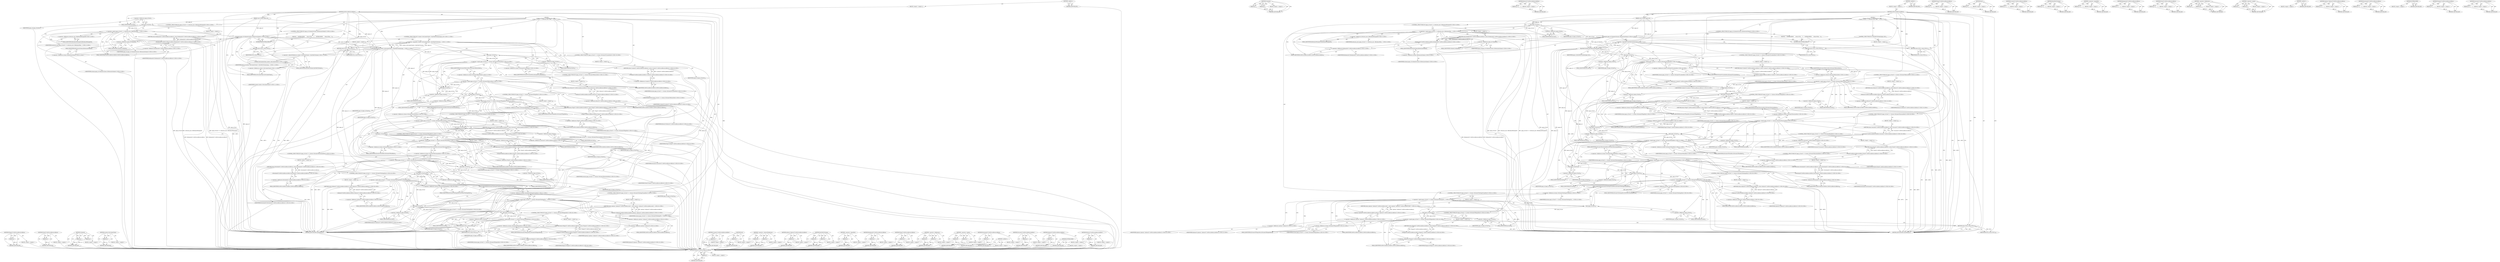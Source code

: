 digraph "HistoryUI.GetFaviconResourceBytes" {
vulnerable_263 [label=<(METHOD,OptionsUI.GetFaviconResourceBytes)>];
vulnerable_264 [label=<(PARAM,p1)>];
vulnerable_265 [label=<(BLOCK,&lt;empty&gt;,&lt;empty&gt;)>];
vulnerable_266 [label=<(METHOD_RETURN,ANY)>];
vulnerable_223 [label=<(METHOD,SchemeIs)>];
vulnerable_224 [label=<(PARAM,p1)>];
vulnerable_225 [label=<(PARAM,p2)>];
vulnerable_226 [label=<(BLOCK,&lt;empty&gt;,&lt;empty&gt;)>];
vulnerable_227 [label=<(METHOD_RETURN,ANY)>];
vulnerable_243 [label=<(METHOD,HistoryUI.GetFaviconResourceBytes)>];
vulnerable_244 [label=<(PARAM,p1)>];
vulnerable_245 [label=<(BLOCK,&lt;empty&gt;,&lt;empty&gt;)>];
vulnerable_246 [label=<(METHOD_RETURN,ANY)>];
vulnerable_6 [label=<(METHOD,&lt;global&gt;)<SUB>1</SUB>>];
vulnerable_7 [label=<(BLOCK,&lt;empty&gt;,&lt;empty&gt;)<SUB>1</SUB>>];
vulnerable_8 [label=<(METHOD,GetFaviconResourceBytes)<SUB>1</SUB>>];
vulnerable_9 [label=<(PARAM,const GURL&amp; page_url)<SUB>2</SUB>>];
vulnerable_10 [label="<(BLOCK,{
  if (page_url.host() == extension_misc::kBoo...,{
  if (page_url.host() == extension_misc::kBoo...)<SUB>2</SUB>>"];
vulnerable_11 [label="<(CONTROL_STRUCTURE,IF,if (page_url.host() == extension_misc::kBookmarkManagerId))<SUB>3</SUB>>"];
vulnerable_12 [label="<(&lt;operator&gt;.equals,page_url.host() == extension_misc::kBookmarkMan...)<SUB>3</SUB>>"];
vulnerable_13 [label=<(host,page_url.host())<SUB>3</SUB>>];
vulnerable_14 [label=<(&lt;operator&gt;.fieldAccess,page_url.host)<SUB>3</SUB>>];
vulnerable_15 [label=<(IDENTIFIER,page_url,page_url.host())<SUB>3</SUB>>];
vulnerable_16 [label=<(FIELD_IDENTIFIER,host,host)<SUB>3</SUB>>];
vulnerable_17 [label="<(&lt;operator&gt;.fieldAccess,extension_misc::kBookmarkManagerId)<SUB>3</SUB>>"];
vulnerable_18 [label="<(IDENTIFIER,extension_misc,page_url.host() == extension_misc::kBookmarkMan...)<SUB>3</SUB>>"];
vulnerable_19 [label=<(FIELD_IDENTIFIER,kBookmarkManagerId,kBookmarkManagerId)<SUB>3</SUB>>];
vulnerable_20 [label=<(BLOCK,&lt;empty&gt;,&lt;empty&gt;)<SUB>4</SUB>>];
vulnerable_21 [label="<(RETURN,return BookmarksUI::GetFaviconResourceBytes();,return BookmarksUI::GetFaviconResourceBytes();)<SUB>4</SUB>>"];
vulnerable_22 [label="<(BookmarksUI.GetFaviconResourceBytes,BookmarksUI::GetFaviconResourceBytes())<SUB>4</SUB>>"];
vulnerable_23 [label="<(&lt;operator&gt;.fieldAccess,BookmarksUI::GetFaviconResourceBytes)<SUB>4</SUB>>"];
vulnerable_24 [label="<(IDENTIFIER,BookmarksUI,BookmarksUI::GetFaviconResourceBytes())<SUB>4</SUB>>"];
vulnerable_25 [label=<(FIELD_IDENTIFIER,GetFaviconResourceBytes,GetFaviconResourceBytes)<SUB>4</SUB>>];
vulnerable_26 [label="<(CONTROL_STRUCTURE,IF,if (page_url.SchemeIs(chrome::kExtensionScheme)))<SUB>6</SUB>>"];
vulnerable_27 [label="<(SchemeIs,page_url.SchemeIs(chrome::kExtensionScheme))<SUB>6</SUB>>"];
vulnerable_28 [label=<(&lt;operator&gt;.fieldAccess,page_url.SchemeIs)<SUB>6</SUB>>];
vulnerable_29 [label="<(IDENTIFIER,page_url,page_url.SchemeIs(chrome::kExtensionScheme))<SUB>6</SUB>>"];
vulnerable_30 [label=<(FIELD_IDENTIFIER,SchemeIs,SchemeIs)<SUB>6</SUB>>];
vulnerable_31 [label="<(&lt;operator&gt;.fieldAccess,chrome::kExtensionScheme)<SUB>6</SUB>>"];
vulnerable_32 [label="<(IDENTIFIER,chrome,page_url.SchemeIs(chrome::kExtensionScheme))<SUB>6</SUB>>"];
vulnerable_33 [label=<(FIELD_IDENTIFIER,kExtensionScheme,kExtensionScheme)<SUB>6</SUB>>];
vulnerable_34 [label=<(BLOCK,{
    NOTREACHED();
     return NULL;
   },{
    NOTREACHED();
     return NULL;
   })<SUB>6</SUB>>];
vulnerable_35 [label=<(NOTREACHED,NOTREACHED())<SUB>7</SUB>>];
vulnerable_36 [label=<(RETURN,return NULL;,return NULL;)<SUB>8</SUB>>];
vulnerable_37 [label=<(IDENTIFIER,NULL,return NULL;)<SUB>8</SUB>>];
vulnerable_38 [label=<(CONTROL_STRUCTURE,IF,if (!HasWebUIScheme(page_url)))<SUB>11</SUB>>];
vulnerable_39 [label=<(&lt;operator&gt;.logicalNot,!HasWebUIScheme(page_url))<SUB>11</SUB>>];
vulnerable_40 [label=<(HasWebUIScheme,HasWebUIScheme(page_url))<SUB>11</SUB>>];
vulnerable_41 [label=<(IDENTIFIER,page_url,HasWebUIScheme(page_url))<SUB>11</SUB>>];
vulnerable_42 [label=<(BLOCK,&lt;empty&gt;,&lt;empty&gt;)<SUB>12</SUB>>];
vulnerable_43 [label=<(RETURN,return NULL;,return NULL;)<SUB>12</SUB>>];
vulnerable_44 [label=<(IDENTIFIER,NULL,return NULL;)<SUB>12</SUB>>];
vulnerable_45 [label="<(CONTROL_STRUCTURE,IF,if (page_url.host() == chrome::kChromeUICrashesHost))<SUB>19</SUB>>"];
vulnerable_46 [label="<(&lt;operator&gt;.equals,page_url.host() == chrome::kChromeUICrashesHost)<SUB>19</SUB>>"];
vulnerable_47 [label=<(host,page_url.host())<SUB>19</SUB>>];
vulnerable_48 [label=<(&lt;operator&gt;.fieldAccess,page_url.host)<SUB>19</SUB>>];
vulnerable_49 [label=<(IDENTIFIER,page_url,page_url.host())<SUB>19</SUB>>];
vulnerable_50 [label=<(FIELD_IDENTIFIER,host,host)<SUB>19</SUB>>];
vulnerable_51 [label="<(&lt;operator&gt;.fieldAccess,chrome::kChromeUICrashesHost)<SUB>19</SUB>>"];
vulnerable_52 [label="<(IDENTIFIER,chrome,page_url.host() == chrome::kChromeUICrashesHost)<SUB>19</SUB>>"];
vulnerable_53 [label=<(FIELD_IDENTIFIER,kChromeUICrashesHost,kChromeUICrashesHost)<SUB>19</SUB>>];
vulnerable_54 [label=<(BLOCK,&lt;empty&gt;,&lt;empty&gt;)<SUB>20</SUB>>];
vulnerable_55 [label="<(RETURN,return CrashesUI::GetFaviconResourceBytes();,return CrashesUI::GetFaviconResourceBytes();)<SUB>20</SUB>>"];
vulnerable_56 [label="<(CrashesUI.GetFaviconResourceBytes,CrashesUI::GetFaviconResourceBytes())<SUB>20</SUB>>"];
vulnerable_57 [label="<(&lt;operator&gt;.fieldAccess,CrashesUI::GetFaviconResourceBytes)<SUB>20</SUB>>"];
vulnerable_58 [label="<(IDENTIFIER,CrashesUI,CrashesUI::GetFaviconResourceBytes())<SUB>20</SUB>>"];
vulnerable_59 [label=<(FIELD_IDENTIFIER,GetFaviconResourceBytes,GetFaviconResourceBytes)<SUB>20</SUB>>];
vulnerable_60 [label="<(CONTROL_STRUCTURE,IF,if (page_url.host() == chrome::kChromeUIHistoryHost))<SUB>22</SUB>>"];
vulnerable_61 [label="<(&lt;operator&gt;.equals,page_url.host() == chrome::kChromeUIHistoryHost)<SUB>22</SUB>>"];
vulnerable_62 [label=<(host,page_url.host())<SUB>22</SUB>>];
vulnerable_63 [label=<(&lt;operator&gt;.fieldAccess,page_url.host)<SUB>22</SUB>>];
vulnerable_64 [label=<(IDENTIFIER,page_url,page_url.host())<SUB>22</SUB>>];
vulnerable_65 [label=<(FIELD_IDENTIFIER,host,host)<SUB>22</SUB>>];
vulnerable_66 [label="<(&lt;operator&gt;.fieldAccess,chrome::kChromeUIHistoryHost)<SUB>22</SUB>>"];
vulnerable_67 [label="<(IDENTIFIER,chrome,page_url.host() == chrome::kChromeUIHistoryHost)<SUB>22</SUB>>"];
vulnerable_68 [label=<(FIELD_IDENTIFIER,kChromeUIHistoryHost,kChromeUIHistoryHost)<SUB>22</SUB>>];
vulnerable_69 [label=<(BLOCK,&lt;empty&gt;,&lt;empty&gt;)<SUB>23</SUB>>];
vulnerable_70 [label="<(RETURN,return HistoryUI::GetFaviconResourceBytes();,return HistoryUI::GetFaviconResourceBytes();)<SUB>23</SUB>>"];
vulnerable_71 [label="<(HistoryUI.GetFaviconResourceBytes,HistoryUI::GetFaviconResourceBytes())<SUB>23</SUB>>"];
vulnerable_72 [label="<(&lt;operator&gt;.fieldAccess,HistoryUI::GetFaviconResourceBytes)<SUB>23</SUB>>"];
vulnerable_73 [label="<(IDENTIFIER,HistoryUI,HistoryUI::GetFaviconResourceBytes())<SUB>23</SUB>>"];
vulnerable_74 [label=<(FIELD_IDENTIFIER,GetFaviconResourceBytes,GetFaviconResourceBytes)<SUB>23</SUB>>];
vulnerable_75 [label="<(CONTROL_STRUCTURE,IF,if (page_url.host() == chrome::kChromeUIFlagsHost))<SUB>25</SUB>>"];
vulnerable_76 [label="<(&lt;operator&gt;.equals,page_url.host() == chrome::kChromeUIFlagsHost)<SUB>25</SUB>>"];
vulnerable_77 [label=<(host,page_url.host())<SUB>25</SUB>>];
vulnerable_78 [label=<(&lt;operator&gt;.fieldAccess,page_url.host)<SUB>25</SUB>>];
vulnerable_79 [label=<(IDENTIFIER,page_url,page_url.host())<SUB>25</SUB>>];
vulnerable_80 [label=<(FIELD_IDENTIFIER,host,host)<SUB>25</SUB>>];
vulnerable_81 [label="<(&lt;operator&gt;.fieldAccess,chrome::kChromeUIFlagsHost)<SUB>25</SUB>>"];
vulnerable_82 [label="<(IDENTIFIER,chrome,page_url.host() == chrome::kChromeUIFlagsHost)<SUB>25</SUB>>"];
vulnerable_83 [label=<(FIELD_IDENTIFIER,kChromeUIFlagsHost,kChromeUIFlagsHost)<SUB>25</SUB>>];
vulnerable_84 [label=<(BLOCK,&lt;empty&gt;,&lt;empty&gt;)<SUB>26</SUB>>];
vulnerable_85 [label="<(RETURN,return FlagsUI::GetFaviconResourceBytes();,return FlagsUI::GetFaviconResourceBytes();)<SUB>26</SUB>>"];
vulnerable_86 [label="<(FlagsUI.GetFaviconResourceBytes,FlagsUI::GetFaviconResourceBytes())<SUB>26</SUB>>"];
vulnerable_87 [label="<(&lt;operator&gt;.fieldAccess,FlagsUI::GetFaviconResourceBytes)<SUB>26</SUB>>"];
vulnerable_88 [label="<(IDENTIFIER,FlagsUI,FlagsUI::GetFaviconResourceBytes())<SUB>26</SUB>>"];
vulnerable_89 [label=<(FIELD_IDENTIFIER,GetFaviconResourceBytes,GetFaviconResourceBytes)<SUB>26</SUB>>];
vulnerable_90 [label="<(CONTROL_STRUCTURE,IF,if (page_url.host() == chrome::kChromeUISessionsHost))<SUB>28</SUB>>"];
vulnerable_91 [label="<(&lt;operator&gt;.equals,page_url.host() == chrome::kChromeUISessionsHost)<SUB>28</SUB>>"];
vulnerable_92 [label=<(host,page_url.host())<SUB>28</SUB>>];
vulnerable_93 [label=<(&lt;operator&gt;.fieldAccess,page_url.host)<SUB>28</SUB>>];
vulnerable_94 [label=<(IDENTIFIER,page_url,page_url.host())<SUB>28</SUB>>];
vulnerable_95 [label=<(FIELD_IDENTIFIER,host,host)<SUB>28</SUB>>];
vulnerable_96 [label="<(&lt;operator&gt;.fieldAccess,chrome::kChromeUISessionsHost)<SUB>28</SUB>>"];
vulnerable_97 [label="<(IDENTIFIER,chrome,page_url.host() == chrome::kChromeUISessionsHost)<SUB>28</SUB>>"];
vulnerable_98 [label=<(FIELD_IDENTIFIER,kChromeUISessionsHost,kChromeUISessionsHost)<SUB>28</SUB>>];
vulnerable_99 [label=<(BLOCK,&lt;empty&gt;,&lt;empty&gt;)<SUB>29</SUB>>];
vulnerable_100 [label="<(RETURN,return SessionsUI::GetFaviconResourceBytes();,return SessionsUI::GetFaviconResourceBytes();)<SUB>29</SUB>>"];
vulnerable_101 [label="<(SessionsUI.GetFaviconResourceBytes,SessionsUI::GetFaviconResourceBytes())<SUB>29</SUB>>"];
vulnerable_102 [label="<(&lt;operator&gt;.fieldAccess,SessionsUI::GetFaviconResourceBytes)<SUB>29</SUB>>"];
vulnerable_103 [label="<(IDENTIFIER,SessionsUI,SessionsUI::GetFaviconResourceBytes())<SUB>29</SUB>>"];
vulnerable_104 [label=<(FIELD_IDENTIFIER,GetFaviconResourceBytes,GetFaviconResourceBytes)<SUB>29</SUB>>];
vulnerable_105 [label="<(CONTROL_STRUCTURE,IF,if (page_url.host() == chrome::kChromeUIFlashHost))<SUB>31</SUB>>"];
vulnerable_106 [label="<(&lt;operator&gt;.equals,page_url.host() == chrome::kChromeUIFlashHost)<SUB>31</SUB>>"];
vulnerable_107 [label=<(host,page_url.host())<SUB>31</SUB>>];
vulnerable_108 [label=<(&lt;operator&gt;.fieldAccess,page_url.host)<SUB>31</SUB>>];
vulnerable_109 [label=<(IDENTIFIER,page_url,page_url.host())<SUB>31</SUB>>];
vulnerable_110 [label=<(FIELD_IDENTIFIER,host,host)<SUB>31</SUB>>];
vulnerable_111 [label="<(&lt;operator&gt;.fieldAccess,chrome::kChromeUIFlashHost)<SUB>31</SUB>>"];
vulnerable_112 [label="<(IDENTIFIER,chrome,page_url.host() == chrome::kChromeUIFlashHost)<SUB>31</SUB>>"];
vulnerable_113 [label=<(FIELD_IDENTIFIER,kChromeUIFlashHost,kChromeUIFlashHost)<SUB>31</SUB>>];
vulnerable_114 [label=<(BLOCK,&lt;empty&gt;,&lt;empty&gt;)<SUB>32</SUB>>];
vulnerable_115 [label="<(RETURN,return FlashUI::GetFaviconResourceBytes();,return FlashUI::GetFaviconResourceBytes();)<SUB>32</SUB>>"];
vulnerable_116 [label="<(FlashUI.GetFaviconResourceBytes,FlashUI::GetFaviconResourceBytes())<SUB>32</SUB>>"];
vulnerable_117 [label="<(&lt;operator&gt;.fieldAccess,FlashUI::GetFaviconResourceBytes)<SUB>32</SUB>>"];
vulnerable_118 [label="<(IDENTIFIER,FlashUI,FlashUI::GetFaviconResourceBytes())<SUB>32</SUB>>"];
vulnerable_119 [label=<(FIELD_IDENTIFIER,GetFaviconResourceBytes,GetFaviconResourceBytes)<SUB>32</SUB>>];
vulnerable_120 [label="<(CONTROL_STRUCTURE,IF,if (page_url.host() == chrome::kChromeUIDownloadsHost))<SUB>35</SUB>>"];
vulnerable_121 [label="<(&lt;operator&gt;.equals,page_url.host() == chrome::kChromeUIDownloadsHost)<SUB>35</SUB>>"];
vulnerable_122 [label=<(host,page_url.host())<SUB>35</SUB>>];
vulnerable_123 [label=<(&lt;operator&gt;.fieldAccess,page_url.host)<SUB>35</SUB>>];
vulnerable_124 [label=<(IDENTIFIER,page_url,page_url.host())<SUB>35</SUB>>];
vulnerable_125 [label=<(FIELD_IDENTIFIER,host,host)<SUB>35</SUB>>];
vulnerable_126 [label="<(&lt;operator&gt;.fieldAccess,chrome::kChromeUIDownloadsHost)<SUB>35</SUB>>"];
vulnerable_127 [label="<(IDENTIFIER,chrome,page_url.host() == chrome::kChromeUIDownloadsHost)<SUB>35</SUB>>"];
vulnerable_128 [label=<(FIELD_IDENTIFIER,kChromeUIDownloadsHost,kChromeUIDownloadsHost)<SUB>35</SUB>>];
vulnerable_129 [label=<(BLOCK,&lt;empty&gt;,&lt;empty&gt;)<SUB>36</SUB>>];
vulnerable_130 [label="<(RETURN,return DownloadsUI::GetFaviconResourceBytes();,return DownloadsUI::GetFaviconResourceBytes();)<SUB>36</SUB>>"];
vulnerable_131 [label="<(DownloadsUI.GetFaviconResourceBytes,DownloadsUI::GetFaviconResourceBytes())<SUB>36</SUB>>"];
vulnerable_132 [label="<(&lt;operator&gt;.fieldAccess,DownloadsUI::GetFaviconResourceBytes)<SUB>36</SUB>>"];
vulnerable_133 [label="<(IDENTIFIER,DownloadsUI,DownloadsUI::GetFaviconResourceBytes())<SUB>36</SUB>>"];
vulnerable_134 [label=<(FIELD_IDENTIFIER,GetFaviconResourceBytes,GetFaviconResourceBytes)<SUB>36</SUB>>];
vulnerable_135 [label="<(CONTROL_STRUCTURE,IF,if (page_url.host() == chrome::kChromeUISettingsHost))<SUB>38</SUB>>"];
vulnerable_136 [label="<(&lt;operator&gt;.equals,page_url.host() == chrome::kChromeUISettingsHost)<SUB>38</SUB>>"];
vulnerable_137 [label=<(host,page_url.host())<SUB>38</SUB>>];
vulnerable_138 [label=<(&lt;operator&gt;.fieldAccess,page_url.host)<SUB>38</SUB>>];
vulnerable_139 [label=<(IDENTIFIER,page_url,page_url.host())<SUB>38</SUB>>];
vulnerable_140 [label=<(FIELD_IDENTIFIER,host,host)<SUB>38</SUB>>];
vulnerable_141 [label="<(&lt;operator&gt;.fieldAccess,chrome::kChromeUISettingsHost)<SUB>38</SUB>>"];
vulnerable_142 [label="<(IDENTIFIER,chrome,page_url.host() == chrome::kChromeUISettingsHost)<SUB>38</SUB>>"];
vulnerable_143 [label=<(FIELD_IDENTIFIER,kChromeUISettingsHost,kChromeUISettingsHost)<SUB>38</SUB>>];
vulnerable_144 [label=<(BLOCK,&lt;empty&gt;,&lt;empty&gt;)<SUB>39</SUB>>];
vulnerable_145 [label="<(RETURN,return OptionsUI::GetFaviconResourceBytes();,return OptionsUI::GetFaviconResourceBytes();)<SUB>39</SUB>>"];
vulnerable_146 [label="<(OptionsUI.GetFaviconResourceBytes,OptionsUI::GetFaviconResourceBytes())<SUB>39</SUB>>"];
vulnerable_147 [label="<(&lt;operator&gt;.fieldAccess,OptionsUI::GetFaviconResourceBytes)<SUB>39</SUB>>"];
vulnerable_148 [label="<(IDENTIFIER,OptionsUI,OptionsUI::GetFaviconResourceBytes())<SUB>39</SUB>>"];
vulnerable_149 [label=<(FIELD_IDENTIFIER,GetFaviconResourceBytes,GetFaviconResourceBytes)<SUB>39</SUB>>];
vulnerable_150 [label="<(CONTROL_STRUCTURE,IF,if (page_url.host() == chrome::kChromeUISettingsFrameHost))<SUB>41</SUB>>"];
vulnerable_151 [label="<(&lt;operator&gt;.equals,page_url.host() == chrome::kChromeUISettingsFra...)<SUB>41</SUB>>"];
vulnerable_152 [label=<(host,page_url.host())<SUB>41</SUB>>];
vulnerable_153 [label=<(&lt;operator&gt;.fieldAccess,page_url.host)<SUB>41</SUB>>];
vulnerable_154 [label=<(IDENTIFIER,page_url,page_url.host())<SUB>41</SUB>>];
vulnerable_155 [label=<(FIELD_IDENTIFIER,host,host)<SUB>41</SUB>>];
vulnerable_156 [label="<(&lt;operator&gt;.fieldAccess,chrome::kChromeUISettingsFrameHost)<SUB>41</SUB>>"];
vulnerable_157 [label="<(IDENTIFIER,chrome,page_url.host() == chrome::kChromeUISettingsFra...)<SUB>41</SUB>>"];
vulnerable_158 [label=<(FIELD_IDENTIFIER,kChromeUISettingsFrameHost,kChromeUISettingsFrameHost)<SUB>41</SUB>>];
vulnerable_159 [label=<(BLOCK,&lt;empty&gt;,&lt;empty&gt;)<SUB>42</SUB>>];
vulnerable_160 [label="<(RETURN,return options2::OptionsUI::GetFaviconResourceB...,return options2::OptionsUI::GetFaviconResourceB...)<SUB>42</SUB>>"];
vulnerable_161 [label="<(options2.OptionsUI.GetFaviconResourceBytes,options2::OptionsUI::GetFaviconResourceBytes())<SUB>42</SUB>>"];
vulnerable_162 [label="<(&lt;operator&gt;.fieldAccess,options2::OptionsUI::GetFaviconResourceBytes)<SUB>42</SUB>>"];
vulnerable_163 [label="<(&lt;operator&gt;.fieldAccess,options2::OptionsUI)<SUB>42</SUB>>"];
vulnerable_164 [label="<(IDENTIFIER,options2,options2::OptionsUI::GetFaviconResourceBytes())<SUB>42</SUB>>"];
vulnerable_165 [label="<(IDENTIFIER,OptionsUI,options2::OptionsUI::GetFaviconResourceBytes())<SUB>42</SUB>>"];
vulnerable_166 [label=<(FIELD_IDENTIFIER,GetFaviconResourceBytes,GetFaviconResourceBytes)<SUB>42</SUB>>];
vulnerable_167 [label="<(CONTROL_STRUCTURE,IF,if (page_url.host() == chrome::kChromeUIPluginsHost))<SUB>45</SUB>>"];
vulnerable_168 [label="<(&lt;operator&gt;.equals,page_url.host() == chrome::kChromeUIPluginsHost)<SUB>45</SUB>>"];
vulnerable_169 [label=<(host,page_url.host())<SUB>45</SUB>>];
vulnerable_170 [label=<(&lt;operator&gt;.fieldAccess,page_url.host)<SUB>45</SUB>>];
vulnerable_171 [label=<(IDENTIFIER,page_url,page_url.host())<SUB>45</SUB>>];
vulnerable_172 [label=<(FIELD_IDENTIFIER,host,host)<SUB>45</SUB>>];
vulnerable_173 [label="<(&lt;operator&gt;.fieldAccess,chrome::kChromeUIPluginsHost)<SUB>45</SUB>>"];
vulnerable_174 [label="<(IDENTIFIER,chrome,page_url.host() == chrome::kChromeUIPluginsHost)<SUB>45</SUB>>"];
vulnerable_175 [label=<(FIELD_IDENTIFIER,kChromeUIPluginsHost,kChromeUIPluginsHost)<SUB>45</SUB>>];
vulnerable_176 [label=<(BLOCK,&lt;empty&gt;,&lt;empty&gt;)<SUB>46</SUB>>];
vulnerable_177 [label="<(RETURN,return PluginsUI::GetFaviconResourceBytes();,return PluginsUI::GetFaviconResourceBytes();)<SUB>46</SUB>>"];
vulnerable_178 [label="<(PluginsUI.GetFaviconResourceBytes,PluginsUI::GetFaviconResourceBytes())<SUB>46</SUB>>"];
vulnerable_179 [label="<(&lt;operator&gt;.fieldAccess,PluginsUI::GetFaviconResourceBytes)<SUB>46</SUB>>"];
vulnerable_180 [label="<(IDENTIFIER,PluginsUI,PluginsUI::GetFaviconResourceBytes())<SUB>46</SUB>>"];
vulnerable_181 [label=<(FIELD_IDENTIFIER,GetFaviconResourceBytes,GetFaviconResourceBytes)<SUB>46</SUB>>];
vulnerable_182 [label=<(RETURN,return NULL;,return NULL;)<SUB>48</SUB>>];
vulnerable_183 [label=<(IDENTIFIER,NULL,return NULL;)<SUB>48</SUB>>];
vulnerable_184 [label=<(METHOD_RETURN,RefCountedMemory)<SUB>1</SUB>>];
vulnerable_186 [label=<(METHOD_RETURN,ANY)<SUB>1</SUB>>];
vulnerable_247 [label=<(METHOD,FlagsUI.GetFaviconResourceBytes)>];
vulnerable_248 [label=<(PARAM,p1)>];
vulnerable_249 [label=<(BLOCK,&lt;empty&gt;,&lt;empty&gt;)>];
vulnerable_250 [label=<(METHOD_RETURN,ANY)>];
vulnerable_210 [label=<(METHOD,host)>];
vulnerable_211 [label=<(PARAM,p1)>];
vulnerable_212 [label=<(BLOCK,&lt;empty&gt;,&lt;empty&gt;)>];
vulnerable_213 [label=<(METHOD_RETURN,ANY)>];
vulnerable_239 [label=<(METHOD,CrashesUI.GetFaviconResourceBytes)>];
vulnerable_240 [label=<(PARAM,p1)>];
vulnerable_241 [label=<(BLOCK,&lt;empty&gt;,&lt;empty&gt;)>];
vulnerable_242 [label=<(METHOD_RETURN,ANY)>];
vulnerable_235 [label=<(METHOD,HasWebUIScheme)>];
vulnerable_236 [label=<(PARAM,p1)>];
vulnerable_237 [label=<(BLOCK,&lt;empty&gt;,&lt;empty&gt;)>];
vulnerable_238 [label=<(METHOD_RETURN,ANY)>];
vulnerable_231 [label=<(METHOD,&lt;operator&gt;.logicalNot)>];
vulnerable_232 [label=<(PARAM,p1)>];
vulnerable_233 [label=<(BLOCK,&lt;empty&gt;,&lt;empty&gt;)>];
vulnerable_234 [label=<(METHOD_RETURN,ANY)>];
vulnerable_219 [label=<(METHOD,BookmarksUI.GetFaviconResourceBytes)>];
vulnerable_220 [label=<(PARAM,p1)>];
vulnerable_221 [label=<(BLOCK,&lt;empty&gt;,&lt;empty&gt;)>];
vulnerable_222 [label=<(METHOD_RETURN,ANY)>];
vulnerable_255 [label=<(METHOD,FlashUI.GetFaviconResourceBytes)>];
vulnerable_256 [label=<(PARAM,p1)>];
vulnerable_257 [label=<(BLOCK,&lt;empty&gt;,&lt;empty&gt;)>];
vulnerable_258 [label=<(METHOD_RETURN,ANY)>];
vulnerable_214 [label=<(METHOD,&lt;operator&gt;.fieldAccess)>];
vulnerable_215 [label=<(PARAM,p1)>];
vulnerable_216 [label=<(PARAM,p2)>];
vulnerable_217 [label=<(BLOCK,&lt;empty&gt;,&lt;empty&gt;)>];
vulnerable_218 [label=<(METHOD_RETURN,ANY)>];
vulnerable_205 [label=<(METHOD,&lt;operator&gt;.equals)>];
vulnerable_206 [label=<(PARAM,p1)>];
vulnerable_207 [label=<(PARAM,p2)>];
vulnerable_208 [label=<(BLOCK,&lt;empty&gt;,&lt;empty&gt;)>];
vulnerable_209 [label=<(METHOD_RETURN,ANY)>];
vulnerable_199 [label=<(METHOD,&lt;global&gt;)<SUB>1</SUB>>];
vulnerable_200 [label=<(BLOCK,&lt;empty&gt;,&lt;empty&gt;)>];
vulnerable_201 [label=<(METHOD_RETURN,ANY)>];
vulnerable_267 [label=<(METHOD,options2.OptionsUI.GetFaviconResourceBytes)>];
vulnerable_268 [label=<(PARAM,p1)>];
vulnerable_269 [label=<(BLOCK,&lt;empty&gt;,&lt;empty&gt;)>];
vulnerable_270 [label=<(METHOD_RETURN,ANY)>];
vulnerable_259 [label=<(METHOD,DownloadsUI.GetFaviconResourceBytes)>];
vulnerable_260 [label=<(PARAM,p1)>];
vulnerable_261 [label=<(BLOCK,&lt;empty&gt;,&lt;empty&gt;)>];
vulnerable_262 [label=<(METHOD_RETURN,ANY)>];
vulnerable_228 [label=<(METHOD,NOTREACHED)>];
vulnerable_229 [label=<(BLOCK,&lt;empty&gt;,&lt;empty&gt;)>];
vulnerable_230 [label=<(METHOD_RETURN,ANY)>];
vulnerable_271 [label=<(METHOD,PluginsUI.GetFaviconResourceBytes)>];
vulnerable_272 [label=<(PARAM,p1)>];
vulnerable_273 [label=<(BLOCK,&lt;empty&gt;,&lt;empty&gt;)>];
vulnerable_274 [label=<(METHOD_RETURN,ANY)>];
vulnerable_251 [label=<(METHOD,SessionsUI.GetFaviconResourceBytes)>];
vulnerable_252 [label=<(PARAM,p1)>];
vulnerable_253 [label=<(BLOCK,&lt;empty&gt;,&lt;empty&gt;)>];
vulnerable_254 [label=<(METHOD_RETURN,ANY)>];
fixed_287 [label=<(METHOD,PluginsUI.GetFaviconResourceBytes)>];
fixed_288 [label=<(PARAM,p1)>];
fixed_289 [label=<(BLOCK,&lt;empty&gt;,&lt;empty&gt;)>];
fixed_290 [label=<(METHOD_RETURN,ANY)>];
fixed_271 [label=<(METHOD,FlashUI.GetFaviconResourceBytes)>];
fixed_272 [label=<(PARAM,p1)>];
fixed_273 [label=<(BLOCK,&lt;empty&gt;,&lt;empty&gt;)>];
fixed_274 [label=<(METHOD_RETURN,ANY)>];
fixed_229 [label=<(METHOD,SchemeIs)>];
fixed_230 [label=<(PARAM,p1)>];
fixed_231 [label=<(PARAM,p2)>];
fixed_232 [label=<(BLOCK,&lt;empty&gt;,&lt;empty&gt;)>];
fixed_233 [label=<(METHOD_RETURN,ANY)>];
fixed_251 [label=<(METHOD,content.GetContentClient)>];
fixed_252 [label=<(PARAM,p1)>];
fixed_253 [label=<(BLOCK,&lt;empty&gt;,&lt;empty&gt;)>];
fixed_254 [label=<(METHOD_RETURN,ANY)>];
fixed_6 [label=<(METHOD,&lt;global&gt;)<SUB>1</SUB>>];
fixed_7 [label=<(BLOCK,&lt;empty&gt;,&lt;empty&gt;)<SUB>1</SUB>>];
fixed_8 [label=<(METHOD,GetFaviconResourceBytes)<SUB>1</SUB>>];
fixed_9 [label=<(PARAM,const GURL&amp; page_url)<SUB>2</SUB>>];
fixed_10 [label="<(BLOCK,{
  if (page_url.host() == extension_misc::kBoo...,{
  if (page_url.host() == extension_misc::kBoo...)<SUB>2</SUB>>"];
fixed_11 [label="<(CONTROL_STRUCTURE,IF,if (page_url.host() == extension_misc::kBookmarkManagerId))<SUB>3</SUB>>"];
fixed_12 [label="<(&lt;operator&gt;.equals,page_url.host() == extension_misc::kBookmarkMan...)<SUB>3</SUB>>"];
fixed_13 [label=<(host,page_url.host())<SUB>3</SUB>>];
fixed_14 [label=<(&lt;operator&gt;.fieldAccess,page_url.host)<SUB>3</SUB>>];
fixed_15 [label=<(IDENTIFIER,page_url,page_url.host())<SUB>3</SUB>>];
fixed_16 [label=<(FIELD_IDENTIFIER,host,host)<SUB>3</SUB>>];
fixed_17 [label="<(&lt;operator&gt;.fieldAccess,extension_misc::kBookmarkManagerId)<SUB>3</SUB>>"];
fixed_18 [label="<(IDENTIFIER,extension_misc,page_url.host() == extension_misc::kBookmarkMan...)<SUB>3</SUB>>"];
fixed_19 [label=<(FIELD_IDENTIFIER,kBookmarkManagerId,kBookmarkManagerId)<SUB>3</SUB>>];
fixed_20 [label=<(BLOCK,&lt;empty&gt;,&lt;empty&gt;)<SUB>4</SUB>>];
fixed_21 [label="<(RETURN,return BookmarksUI::GetFaviconResourceBytes();,return BookmarksUI::GetFaviconResourceBytes();)<SUB>4</SUB>>"];
fixed_22 [label="<(BookmarksUI.GetFaviconResourceBytes,BookmarksUI::GetFaviconResourceBytes())<SUB>4</SUB>>"];
fixed_23 [label="<(&lt;operator&gt;.fieldAccess,BookmarksUI::GetFaviconResourceBytes)<SUB>4</SUB>>"];
fixed_24 [label="<(IDENTIFIER,BookmarksUI,BookmarksUI::GetFaviconResourceBytes())<SUB>4</SUB>>"];
fixed_25 [label=<(FIELD_IDENTIFIER,GetFaviconResourceBytes,GetFaviconResourceBytes)<SUB>4</SUB>>];
fixed_26 [label="<(CONTROL_STRUCTURE,IF,if (page_url.SchemeIs(chrome::kExtensionScheme)))<SUB>6</SUB>>"];
fixed_27 [label="<(SchemeIs,page_url.SchemeIs(chrome::kExtensionScheme))<SUB>6</SUB>>"];
fixed_28 [label=<(&lt;operator&gt;.fieldAccess,page_url.SchemeIs)<SUB>6</SUB>>];
fixed_29 [label="<(IDENTIFIER,page_url,page_url.SchemeIs(chrome::kExtensionScheme))<SUB>6</SUB>>"];
fixed_30 [label=<(FIELD_IDENTIFIER,SchemeIs,SchemeIs)<SUB>6</SUB>>];
fixed_31 [label="<(&lt;operator&gt;.fieldAccess,chrome::kExtensionScheme)<SUB>6</SUB>>"];
fixed_32 [label="<(IDENTIFIER,chrome,page_url.SchemeIs(chrome::kExtensionScheme))<SUB>6</SUB>>"];
fixed_33 [label=<(FIELD_IDENTIFIER,kExtensionScheme,kExtensionScheme)<SUB>6</SUB>>];
fixed_34 [label=<(BLOCK,{
    NOTREACHED();
     return NULL;
   },{
    NOTREACHED();
     return NULL;
   })<SUB>6</SUB>>];
fixed_35 [label=<(NOTREACHED,NOTREACHED())<SUB>7</SUB>>];
fixed_36 [label=<(RETURN,return NULL;,return NULL;)<SUB>8</SUB>>];
fixed_37 [label=<(IDENTIFIER,NULL,return NULL;)<SUB>8</SUB>>];
fixed_38 [label="<(CONTROL_STRUCTURE,IF,if (!content::GetContentClient()-&gt;HasWebUIScheme(page_url)))<SUB>11</SUB>>"];
fixed_39 [label="<(&lt;operator&gt;.logicalNot,!content::GetContentClient()-&gt;HasWebUIScheme(pa...)<SUB>11</SUB>>"];
fixed_40 [label="<(HasWebUIScheme,content::GetContentClient()-&gt;HasWebUIScheme(pag...)<SUB>11</SUB>>"];
fixed_41 [label="<(&lt;operator&gt;.indirectFieldAccess,content::GetContentClient()-&gt;HasWebUIScheme)<SUB>11</SUB>>"];
fixed_42 [label="<(content.GetContentClient,content::GetContentClient())<SUB>11</SUB>>"];
fixed_43 [label="<(&lt;operator&gt;.fieldAccess,content::GetContentClient)<SUB>11</SUB>>"];
fixed_44 [label="<(IDENTIFIER,content,content::GetContentClient())<SUB>11</SUB>>"];
fixed_45 [label=<(FIELD_IDENTIFIER,GetContentClient,GetContentClient)<SUB>11</SUB>>];
fixed_46 [label=<(FIELD_IDENTIFIER,HasWebUIScheme,HasWebUIScheme)<SUB>11</SUB>>];
fixed_47 [label="<(IDENTIFIER,page_url,content::GetContentClient()-&gt;HasWebUIScheme(pag...)<SUB>11</SUB>>"];
fixed_48 [label=<(BLOCK,&lt;empty&gt;,&lt;empty&gt;)<SUB>12</SUB>>];
fixed_49 [label=<(RETURN,return NULL;,return NULL;)<SUB>12</SUB>>];
fixed_50 [label=<(IDENTIFIER,NULL,return NULL;)<SUB>12</SUB>>];
fixed_51 [label="<(CONTROL_STRUCTURE,IF,if (page_url.host() == chrome::kChromeUICrashesHost))<SUB>19</SUB>>"];
fixed_52 [label="<(&lt;operator&gt;.equals,page_url.host() == chrome::kChromeUICrashesHost)<SUB>19</SUB>>"];
fixed_53 [label=<(host,page_url.host())<SUB>19</SUB>>];
fixed_54 [label=<(&lt;operator&gt;.fieldAccess,page_url.host)<SUB>19</SUB>>];
fixed_55 [label=<(IDENTIFIER,page_url,page_url.host())<SUB>19</SUB>>];
fixed_56 [label=<(FIELD_IDENTIFIER,host,host)<SUB>19</SUB>>];
fixed_57 [label="<(&lt;operator&gt;.fieldAccess,chrome::kChromeUICrashesHost)<SUB>19</SUB>>"];
fixed_58 [label="<(IDENTIFIER,chrome,page_url.host() == chrome::kChromeUICrashesHost)<SUB>19</SUB>>"];
fixed_59 [label=<(FIELD_IDENTIFIER,kChromeUICrashesHost,kChromeUICrashesHost)<SUB>19</SUB>>];
fixed_60 [label=<(BLOCK,&lt;empty&gt;,&lt;empty&gt;)<SUB>20</SUB>>];
fixed_61 [label="<(RETURN,return CrashesUI::GetFaviconResourceBytes();,return CrashesUI::GetFaviconResourceBytes();)<SUB>20</SUB>>"];
fixed_62 [label="<(CrashesUI.GetFaviconResourceBytes,CrashesUI::GetFaviconResourceBytes())<SUB>20</SUB>>"];
fixed_63 [label="<(&lt;operator&gt;.fieldAccess,CrashesUI::GetFaviconResourceBytes)<SUB>20</SUB>>"];
fixed_64 [label="<(IDENTIFIER,CrashesUI,CrashesUI::GetFaviconResourceBytes())<SUB>20</SUB>>"];
fixed_65 [label=<(FIELD_IDENTIFIER,GetFaviconResourceBytes,GetFaviconResourceBytes)<SUB>20</SUB>>];
fixed_66 [label="<(CONTROL_STRUCTURE,IF,if (page_url.host() == chrome::kChromeUIHistoryHost))<SUB>22</SUB>>"];
fixed_67 [label="<(&lt;operator&gt;.equals,page_url.host() == chrome::kChromeUIHistoryHost)<SUB>22</SUB>>"];
fixed_68 [label=<(host,page_url.host())<SUB>22</SUB>>];
fixed_69 [label=<(&lt;operator&gt;.fieldAccess,page_url.host)<SUB>22</SUB>>];
fixed_70 [label=<(IDENTIFIER,page_url,page_url.host())<SUB>22</SUB>>];
fixed_71 [label=<(FIELD_IDENTIFIER,host,host)<SUB>22</SUB>>];
fixed_72 [label="<(&lt;operator&gt;.fieldAccess,chrome::kChromeUIHistoryHost)<SUB>22</SUB>>"];
fixed_73 [label="<(IDENTIFIER,chrome,page_url.host() == chrome::kChromeUIHistoryHost)<SUB>22</SUB>>"];
fixed_74 [label=<(FIELD_IDENTIFIER,kChromeUIHistoryHost,kChromeUIHistoryHost)<SUB>22</SUB>>];
fixed_75 [label=<(BLOCK,&lt;empty&gt;,&lt;empty&gt;)<SUB>23</SUB>>];
fixed_76 [label="<(RETURN,return HistoryUI::GetFaviconResourceBytes();,return HistoryUI::GetFaviconResourceBytes();)<SUB>23</SUB>>"];
fixed_77 [label="<(HistoryUI.GetFaviconResourceBytes,HistoryUI::GetFaviconResourceBytes())<SUB>23</SUB>>"];
fixed_78 [label="<(&lt;operator&gt;.fieldAccess,HistoryUI::GetFaviconResourceBytes)<SUB>23</SUB>>"];
fixed_79 [label="<(IDENTIFIER,HistoryUI,HistoryUI::GetFaviconResourceBytes())<SUB>23</SUB>>"];
fixed_80 [label=<(FIELD_IDENTIFIER,GetFaviconResourceBytes,GetFaviconResourceBytes)<SUB>23</SUB>>];
fixed_81 [label="<(CONTROL_STRUCTURE,IF,if (page_url.host() == chrome::kChromeUIFlagsHost))<SUB>25</SUB>>"];
fixed_82 [label="<(&lt;operator&gt;.equals,page_url.host() == chrome::kChromeUIFlagsHost)<SUB>25</SUB>>"];
fixed_83 [label=<(host,page_url.host())<SUB>25</SUB>>];
fixed_84 [label=<(&lt;operator&gt;.fieldAccess,page_url.host)<SUB>25</SUB>>];
fixed_85 [label=<(IDENTIFIER,page_url,page_url.host())<SUB>25</SUB>>];
fixed_86 [label=<(FIELD_IDENTIFIER,host,host)<SUB>25</SUB>>];
fixed_87 [label="<(&lt;operator&gt;.fieldAccess,chrome::kChromeUIFlagsHost)<SUB>25</SUB>>"];
fixed_88 [label="<(IDENTIFIER,chrome,page_url.host() == chrome::kChromeUIFlagsHost)<SUB>25</SUB>>"];
fixed_89 [label=<(FIELD_IDENTIFIER,kChromeUIFlagsHost,kChromeUIFlagsHost)<SUB>25</SUB>>];
fixed_90 [label=<(BLOCK,&lt;empty&gt;,&lt;empty&gt;)<SUB>26</SUB>>];
fixed_91 [label="<(RETURN,return FlagsUI::GetFaviconResourceBytes();,return FlagsUI::GetFaviconResourceBytes();)<SUB>26</SUB>>"];
fixed_92 [label="<(FlagsUI.GetFaviconResourceBytes,FlagsUI::GetFaviconResourceBytes())<SUB>26</SUB>>"];
fixed_93 [label="<(&lt;operator&gt;.fieldAccess,FlagsUI::GetFaviconResourceBytes)<SUB>26</SUB>>"];
fixed_94 [label="<(IDENTIFIER,FlagsUI,FlagsUI::GetFaviconResourceBytes())<SUB>26</SUB>>"];
fixed_95 [label=<(FIELD_IDENTIFIER,GetFaviconResourceBytes,GetFaviconResourceBytes)<SUB>26</SUB>>];
fixed_96 [label="<(CONTROL_STRUCTURE,IF,if (page_url.host() == chrome::kChromeUISessionsHost))<SUB>28</SUB>>"];
fixed_97 [label="<(&lt;operator&gt;.equals,page_url.host() == chrome::kChromeUISessionsHost)<SUB>28</SUB>>"];
fixed_98 [label=<(host,page_url.host())<SUB>28</SUB>>];
fixed_99 [label=<(&lt;operator&gt;.fieldAccess,page_url.host)<SUB>28</SUB>>];
fixed_100 [label=<(IDENTIFIER,page_url,page_url.host())<SUB>28</SUB>>];
fixed_101 [label=<(FIELD_IDENTIFIER,host,host)<SUB>28</SUB>>];
fixed_102 [label="<(&lt;operator&gt;.fieldAccess,chrome::kChromeUISessionsHost)<SUB>28</SUB>>"];
fixed_103 [label="<(IDENTIFIER,chrome,page_url.host() == chrome::kChromeUISessionsHost)<SUB>28</SUB>>"];
fixed_104 [label=<(FIELD_IDENTIFIER,kChromeUISessionsHost,kChromeUISessionsHost)<SUB>28</SUB>>];
fixed_105 [label=<(BLOCK,&lt;empty&gt;,&lt;empty&gt;)<SUB>29</SUB>>];
fixed_106 [label="<(RETURN,return SessionsUI::GetFaviconResourceBytes();,return SessionsUI::GetFaviconResourceBytes();)<SUB>29</SUB>>"];
fixed_107 [label="<(SessionsUI.GetFaviconResourceBytes,SessionsUI::GetFaviconResourceBytes())<SUB>29</SUB>>"];
fixed_108 [label="<(&lt;operator&gt;.fieldAccess,SessionsUI::GetFaviconResourceBytes)<SUB>29</SUB>>"];
fixed_109 [label="<(IDENTIFIER,SessionsUI,SessionsUI::GetFaviconResourceBytes())<SUB>29</SUB>>"];
fixed_110 [label=<(FIELD_IDENTIFIER,GetFaviconResourceBytes,GetFaviconResourceBytes)<SUB>29</SUB>>];
fixed_111 [label="<(CONTROL_STRUCTURE,IF,if (page_url.host() == chrome::kChromeUIFlashHost))<SUB>31</SUB>>"];
fixed_112 [label="<(&lt;operator&gt;.equals,page_url.host() == chrome::kChromeUIFlashHost)<SUB>31</SUB>>"];
fixed_113 [label=<(host,page_url.host())<SUB>31</SUB>>];
fixed_114 [label=<(&lt;operator&gt;.fieldAccess,page_url.host)<SUB>31</SUB>>];
fixed_115 [label=<(IDENTIFIER,page_url,page_url.host())<SUB>31</SUB>>];
fixed_116 [label=<(FIELD_IDENTIFIER,host,host)<SUB>31</SUB>>];
fixed_117 [label="<(&lt;operator&gt;.fieldAccess,chrome::kChromeUIFlashHost)<SUB>31</SUB>>"];
fixed_118 [label="<(IDENTIFIER,chrome,page_url.host() == chrome::kChromeUIFlashHost)<SUB>31</SUB>>"];
fixed_119 [label=<(FIELD_IDENTIFIER,kChromeUIFlashHost,kChromeUIFlashHost)<SUB>31</SUB>>];
fixed_120 [label=<(BLOCK,&lt;empty&gt;,&lt;empty&gt;)<SUB>32</SUB>>];
fixed_121 [label="<(RETURN,return FlashUI::GetFaviconResourceBytes();,return FlashUI::GetFaviconResourceBytes();)<SUB>32</SUB>>"];
fixed_122 [label="<(FlashUI.GetFaviconResourceBytes,FlashUI::GetFaviconResourceBytes())<SUB>32</SUB>>"];
fixed_123 [label="<(&lt;operator&gt;.fieldAccess,FlashUI::GetFaviconResourceBytes)<SUB>32</SUB>>"];
fixed_124 [label="<(IDENTIFIER,FlashUI,FlashUI::GetFaviconResourceBytes())<SUB>32</SUB>>"];
fixed_125 [label=<(FIELD_IDENTIFIER,GetFaviconResourceBytes,GetFaviconResourceBytes)<SUB>32</SUB>>];
fixed_126 [label="<(CONTROL_STRUCTURE,IF,if (page_url.host() == chrome::kChromeUIDownloadsHost))<SUB>35</SUB>>"];
fixed_127 [label="<(&lt;operator&gt;.equals,page_url.host() == chrome::kChromeUIDownloadsHost)<SUB>35</SUB>>"];
fixed_128 [label=<(host,page_url.host())<SUB>35</SUB>>];
fixed_129 [label=<(&lt;operator&gt;.fieldAccess,page_url.host)<SUB>35</SUB>>];
fixed_130 [label=<(IDENTIFIER,page_url,page_url.host())<SUB>35</SUB>>];
fixed_131 [label=<(FIELD_IDENTIFIER,host,host)<SUB>35</SUB>>];
fixed_132 [label="<(&lt;operator&gt;.fieldAccess,chrome::kChromeUIDownloadsHost)<SUB>35</SUB>>"];
fixed_133 [label="<(IDENTIFIER,chrome,page_url.host() == chrome::kChromeUIDownloadsHost)<SUB>35</SUB>>"];
fixed_134 [label=<(FIELD_IDENTIFIER,kChromeUIDownloadsHost,kChromeUIDownloadsHost)<SUB>35</SUB>>];
fixed_135 [label=<(BLOCK,&lt;empty&gt;,&lt;empty&gt;)<SUB>36</SUB>>];
fixed_136 [label="<(RETURN,return DownloadsUI::GetFaviconResourceBytes();,return DownloadsUI::GetFaviconResourceBytes();)<SUB>36</SUB>>"];
fixed_137 [label="<(DownloadsUI.GetFaviconResourceBytes,DownloadsUI::GetFaviconResourceBytes())<SUB>36</SUB>>"];
fixed_138 [label="<(&lt;operator&gt;.fieldAccess,DownloadsUI::GetFaviconResourceBytes)<SUB>36</SUB>>"];
fixed_139 [label="<(IDENTIFIER,DownloadsUI,DownloadsUI::GetFaviconResourceBytes())<SUB>36</SUB>>"];
fixed_140 [label=<(FIELD_IDENTIFIER,GetFaviconResourceBytes,GetFaviconResourceBytes)<SUB>36</SUB>>];
fixed_141 [label="<(CONTROL_STRUCTURE,IF,if (page_url.host() == chrome::kChromeUISettingsHost))<SUB>38</SUB>>"];
fixed_142 [label="<(&lt;operator&gt;.equals,page_url.host() == chrome::kChromeUISettingsHost)<SUB>38</SUB>>"];
fixed_143 [label=<(host,page_url.host())<SUB>38</SUB>>];
fixed_144 [label=<(&lt;operator&gt;.fieldAccess,page_url.host)<SUB>38</SUB>>];
fixed_145 [label=<(IDENTIFIER,page_url,page_url.host())<SUB>38</SUB>>];
fixed_146 [label=<(FIELD_IDENTIFIER,host,host)<SUB>38</SUB>>];
fixed_147 [label="<(&lt;operator&gt;.fieldAccess,chrome::kChromeUISettingsHost)<SUB>38</SUB>>"];
fixed_148 [label="<(IDENTIFIER,chrome,page_url.host() == chrome::kChromeUISettingsHost)<SUB>38</SUB>>"];
fixed_149 [label=<(FIELD_IDENTIFIER,kChromeUISettingsHost,kChromeUISettingsHost)<SUB>38</SUB>>];
fixed_150 [label=<(BLOCK,&lt;empty&gt;,&lt;empty&gt;)<SUB>39</SUB>>];
fixed_151 [label="<(RETURN,return OptionsUI::GetFaviconResourceBytes();,return OptionsUI::GetFaviconResourceBytes();)<SUB>39</SUB>>"];
fixed_152 [label="<(OptionsUI.GetFaviconResourceBytes,OptionsUI::GetFaviconResourceBytes())<SUB>39</SUB>>"];
fixed_153 [label="<(&lt;operator&gt;.fieldAccess,OptionsUI::GetFaviconResourceBytes)<SUB>39</SUB>>"];
fixed_154 [label="<(IDENTIFIER,OptionsUI,OptionsUI::GetFaviconResourceBytes())<SUB>39</SUB>>"];
fixed_155 [label=<(FIELD_IDENTIFIER,GetFaviconResourceBytes,GetFaviconResourceBytes)<SUB>39</SUB>>];
fixed_156 [label="<(CONTROL_STRUCTURE,IF,if (page_url.host() == chrome::kChromeUISettingsFrameHost))<SUB>41</SUB>>"];
fixed_157 [label="<(&lt;operator&gt;.equals,page_url.host() == chrome::kChromeUISettingsFra...)<SUB>41</SUB>>"];
fixed_158 [label=<(host,page_url.host())<SUB>41</SUB>>];
fixed_159 [label=<(&lt;operator&gt;.fieldAccess,page_url.host)<SUB>41</SUB>>];
fixed_160 [label=<(IDENTIFIER,page_url,page_url.host())<SUB>41</SUB>>];
fixed_161 [label=<(FIELD_IDENTIFIER,host,host)<SUB>41</SUB>>];
fixed_162 [label="<(&lt;operator&gt;.fieldAccess,chrome::kChromeUISettingsFrameHost)<SUB>41</SUB>>"];
fixed_163 [label="<(IDENTIFIER,chrome,page_url.host() == chrome::kChromeUISettingsFra...)<SUB>41</SUB>>"];
fixed_164 [label=<(FIELD_IDENTIFIER,kChromeUISettingsFrameHost,kChromeUISettingsFrameHost)<SUB>41</SUB>>];
fixed_165 [label=<(BLOCK,&lt;empty&gt;,&lt;empty&gt;)<SUB>42</SUB>>];
fixed_166 [label="<(RETURN,return options2::OptionsUI::GetFaviconResourceB...,return options2::OptionsUI::GetFaviconResourceB...)<SUB>42</SUB>>"];
fixed_167 [label="<(options2.OptionsUI.GetFaviconResourceBytes,options2::OptionsUI::GetFaviconResourceBytes())<SUB>42</SUB>>"];
fixed_168 [label="<(&lt;operator&gt;.fieldAccess,options2::OptionsUI::GetFaviconResourceBytes)<SUB>42</SUB>>"];
fixed_169 [label="<(&lt;operator&gt;.fieldAccess,options2::OptionsUI)<SUB>42</SUB>>"];
fixed_170 [label="<(IDENTIFIER,options2,options2::OptionsUI::GetFaviconResourceBytes())<SUB>42</SUB>>"];
fixed_171 [label="<(IDENTIFIER,OptionsUI,options2::OptionsUI::GetFaviconResourceBytes())<SUB>42</SUB>>"];
fixed_172 [label=<(FIELD_IDENTIFIER,GetFaviconResourceBytes,GetFaviconResourceBytes)<SUB>42</SUB>>];
fixed_173 [label="<(CONTROL_STRUCTURE,IF,if (page_url.host() == chrome::kChromeUIPluginsHost))<SUB>45</SUB>>"];
fixed_174 [label="<(&lt;operator&gt;.equals,page_url.host() == chrome::kChromeUIPluginsHost)<SUB>45</SUB>>"];
fixed_175 [label=<(host,page_url.host())<SUB>45</SUB>>];
fixed_176 [label=<(&lt;operator&gt;.fieldAccess,page_url.host)<SUB>45</SUB>>];
fixed_177 [label=<(IDENTIFIER,page_url,page_url.host())<SUB>45</SUB>>];
fixed_178 [label=<(FIELD_IDENTIFIER,host,host)<SUB>45</SUB>>];
fixed_179 [label="<(&lt;operator&gt;.fieldAccess,chrome::kChromeUIPluginsHost)<SUB>45</SUB>>"];
fixed_180 [label="<(IDENTIFIER,chrome,page_url.host() == chrome::kChromeUIPluginsHost)<SUB>45</SUB>>"];
fixed_181 [label=<(FIELD_IDENTIFIER,kChromeUIPluginsHost,kChromeUIPluginsHost)<SUB>45</SUB>>];
fixed_182 [label=<(BLOCK,&lt;empty&gt;,&lt;empty&gt;)<SUB>46</SUB>>];
fixed_183 [label="<(RETURN,return PluginsUI::GetFaviconResourceBytes();,return PluginsUI::GetFaviconResourceBytes();)<SUB>46</SUB>>"];
fixed_184 [label="<(PluginsUI.GetFaviconResourceBytes,PluginsUI::GetFaviconResourceBytes())<SUB>46</SUB>>"];
fixed_185 [label="<(&lt;operator&gt;.fieldAccess,PluginsUI::GetFaviconResourceBytes)<SUB>46</SUB>>"];
fixed_186 [label="<(IDENTIFIER,PluginsUI,PluginsUI::GetFaviconResourceBytes())<SUB>46</SUB>>"];
fixed_187 [label=<(FIELD_IDENTIFIER,GetFaviconResourceBytes,GetFaviconResourceBytes)<SUB>46</SUB>>];
fixed_188 [label=<(RETURN,return NULL;,return NULL;)<SUB>48</SUB>>];
fixed_189 [label=<(IDENTIFIER,NULL,return NULL;)<SUB>48</SUB>>];
fixed_190 [label=<(METHOD_RETURN,RefCountedMemory)<SUB>1</SUB>>];
fixed_192 [label=<(METHOD_RETURN,ANY)<SUB>1</SUB>>];
fixed_255 [label=<(METHOD,CrashesUI.GetFaviconResourceBytes)>];
fixed_256 [label=<(PARAM,p1)>];
fixed_257 [label=<(BLOCK,&lt;empty&gt;,&lt;empty&gt;)>];
fixed_258 [label=<(METHOD_RETURN,ANY)>];
fixed_216 [label=<(METHOD,host)>];
fixed_217 [label=<(PARAM,p1)>];
fixed_218 [label=<(BLOCK,&lt;empty&gt;,&lt;empty&gt;)>];
fixed_219 [label=<(METHOD_RETURN,ANY)>];
fixed_246 [label=<(METHOD,&lt;operator&gt;.indirectFieldAccess)>];
fixed_247 [label=<(PARAM,p1)>];
fixed_248 [label=<(PARAM,p2)>];
fixed_249 [label=<(BLOCK,&lt;empty&gt;,&lt;empty&gt;)>];
fixed_250 [label=<(METHOD_RETURN,ANY)>];
fixed_283 [label=<(METHOD,options2.OptionsUI.GetFaviconResourceBytes)>];
fixed_284 [label=<(PARAM,p1)>];
fixed_285 [label=<(BLOCK,&lt;empty&gt;,&lt;empty&gt;)>];
fixed_286 [label=<(METHOD_RETURN,ANY)>];
fixed_241 [label=<(METHOD,HasWebUIScheme)>];
fixed_242 [label=<(PARAM,p1)>];
fixed_243 [label=<(PARAM,p2)>];
fixed_244 [label=<(BLOCK,&lt;empty&gt;,&lt;empty&gt;)>];
fixed_245 [label=<(METHOD_RETURN,ANY)>];
fixed_237 [label=<(METHOD,&lt;operator&gt;.logicalNot)>];
fixed_238 [label=<(PARAM,p1)>];
fixed_239 [label=<(BLOCK,&lt;empty&gt;,&lt;empty&gt;)>];
fixed_240 [label=<(METHOD_RETURN,ANY)>];
fixed_225 [label=<(METHOD,BookmarksUI.GetFaviconResourceBytes)>];
fixed_226 [label=<(PARAM,p1)>];
fixed_227 [label=<(BLOCK,&lt;empty&gt;,&lt;empty&gt;)>];
fixed_228 [label=<(METHOD_RETURN,ANY)>];
fixed_263 [label=<(METHOD,FlagsUI.GetFaviconResourceBytes)>];
fixed_264 [label=<(PARAM,p1)>];
fixed_265 [label=<(BLOCK,&lt;empty&gt;,&lt;empty&gt;)>];
fixed_266 [label=<(METHOD_RETURN,ANY)>];
fixed_220 [label=<(METHOD,&lt;operator&gt;.fieldAccess)>];
fixed_221 [label=<(PARAM,p1)>];
fixed_222 [label=<(PARAM,p2)>];
fixed_223 [label=<(BLOCK,&lt;empty&gt;,&lt;empty&gt;)>];
fixed_224 [label=<(METHOD_RETURN,ANY)>];
fixed_211 [label=<(METHOD,&lt;operator&gt;.equals)>];
fixed_212 [label=<(PARAM,p1)>];
fixed_213 [label=<(PARAM,p2)>];
fixed_214 [label=<(BLOCK,&lt;empty&gt;,&lt;empty&gt;)>];
fixed_215 [label=<(METHOD_RETURN,ANY)>];
fixed_205 [label=<(METHOD,&lt;global&gt;)<SUB>1</SUB>>];
fixed_206 [label=<(BLOCK,&lt;empty&gt;,&lt;empty&gt;)>];
fixed_207 [label=<(METHOD_RETURN,ANY)>];
fixed_275 [label=<(METHOD,DownloadsUI.GetFaviconResourceBytes)>];
fixed_276 [label=<(PARAM,p1)>];
fixed_277 [label=<(BLOCK,&lt;empty&gt;,&lt;empty&gt;)>];
fixed_278 [label=<(METHOD_RETURN,ANY)>];
fixed_267 [label=<(METHOD,SessionsUI.GetFaviconResourceBytes)>];
fixed_268 [label=<(PARAM,p1)>];
fixed_269 [label=<(BLOCK,&lt;empty&gt;,&lt;empty&gt;)>];
fixed_270 [label=<(METHOD_RETURN,ANY)>];
fixed_234 [label=<(METHOD,NOTREACHED)>];
fixed_235 [label=<(BLOCK,&lt;empty&gt;,&lt;empty&gt;)>];
fixed_236 [label=<(METHOD_RETURN,ANY)>];
fixed_279 [label=<(METHOD,OptionsUI.GetFaviconResourceBytes)>];
fixed_280 [label=<(PARAM,p1)>];
fixed_281 [label=<(BLOCK,&lt;empty&gt;,&lt;empty&gt;)>];
fixed_282 [label=<(METHOD_RETURN,ANY)>];
fixed_259 [label=<(METHOD,HistoryUI.GetFaviconResourceBytes)>];
fixed_260 [label=<(PARAM,p1)>];
fixed_261 [label=<(BLOCK,&lt;empty&gt;,&lt;empty&gt;)>];
fixed_262 [label=<(METHOD_RETURN,ANY)>];
vulnerable_263 -> vulnerable_264  [key=0, label="AST: "];
vulnerable_263 -> vulnerable_264  [key=1, label="DDG: "];
vulnerable_263 -> vulnerable_265  [key=0, label="AST: "];
vulnerable_263 -> vulnerable_266  [key=0, label="AST: "];
vulnerable_263 -> vulnerable_266  [key=1, label="CFG: "];
vulnerable_264 -> vulnerable_266  [key=0, label="DDG: p1"];
vulnerable_223 -> vulnerable_224  [key=0, label="AST: "];
vulnerable_223 -> vulnerable_224  [key=1, label="DDG: "];
vulnerable_223 -> vulnerable_226  [key=0, label="AST: "];
vulnerable_223 -> vulnerable_225  [key=0, label="AST: "];
vulnerable_223 -> vulnerable_225  [key=1, label="DDG: "];
vulnerable_223 -> vulnerable_227  [key=0, label="AST: "];
vulnerable_223 -> vulnerable_227  [key=1, label="CFG: "];
vulnerable_224 -> vulnerable_227  [key=0, label="DDG: p1"];
vulnerable_225 -> vulnerable_227  [key=0, label="DDG: p2"];
vulnerable_243 -> vulnerable_244  [key=0, label="AST: "];
vulnerable_243 -> vulnerable_244  [key=1, label="DDG: "];
vulnerable_243 -> vulnerable_245  [key=0, label="AST: "];
vulnerable_243 -> vulnerable_246  [key=0, label="AST: "];
vulnerable_243 -> vulnerable_246  [key=1, label="CFG: "];
vulnerable_244 -> vulnerable_246  [key=0, label="DDG: p1"];
vulnerable_6 -> vulnerable_7  [key=0, label="AST: "];
vulnerable_6 -> vulnerable_186  [key=0, label="AST: "];
vulnerable_6 -> vulnerable_186  [key=1, label="CFG: "];
vulnerable_7 -> vulnerable_8  [key=0, label="AST: "];
vulnerable_8 -> vulnerable_9  [key=0, label="AST: "];
vulnerable_8 -> vulnerable_9  [key=1, label="DDG: "];
vulnerable_8 -> vulnerable_10  [key=0, label="AST: "];
vulnerable_8 -> vulnerable_184  [key=0, label="AST: "];
vulnerable_8 -> vulnerable_16  [key=0, label="CFG: "];
vulnerable_8 -> vulnerable_182  [key=0, label="DDG: "];
vulnerable_8 -> vulnerable_183  [key=0, label="DDG: "];
vulnerable_8 -> vulnerable_35  [key=0, label="DDG: "];
vulnerable_8 -> vulnerable_36  [key=0, label="DDG: "];
vulnerable_8 -> vulnerable_43  [key=0, label="DDG: "];
vulnerable_8 -> vulnerable_37  [key=0, label="DDG: "];
vulnerable_8 -> vulnerable_40  [key=0, label="DDG: "];
vulnerable_8 -> vulnerable_44  [key=0, label="DDG: "];
vulnerable_9 -> vulnerable_184  [key=0, label="DDG: page_url"];
vulnerable_9 -> vulnerable_27  [key=0, label="DDG: page_url"];
vulnerable_9 -> vulnerable_13  [key=0, label="DDG: page_url"];
vulnerable_9 -> vulnerable_40  [key=0, label="DDG: page_url"];
vulnerable_10 -> vulnerable_11  [key=0, label="AST: "];
vulnerable_10 -> vulnerable_26  [key=0, label="AST: "];
vulnerable_10 -> vulnerable_38  [key=0, label="AST: "];
vulnerable_10 -> vulnerable_45  [key=0, label="AST: "];
vulnerable_10 -> vulnerable_60  [key=0, label="AST: "];
vulnerable_10 -> vulnerable_75  [key=0, label="AST: "];
vulnerable_10 -> vulnerable_90  [key=0, label="AST: "];
vulnerable_10 -> vulnerable_105  [key=0, label="AST: "];
vulnerable_10 -> vulnerable_120  [key=0, label="AST: "];
vulnerable_10 -> vulnerable_135  [key=0, label="AST: "];
vulnerable_10 -> vulnerable_150  [key=0, label="AST: "];
vulnerable_10 -> vulnerable_167  [key=0, label="AST: "];
vulnerable_10 -> vulnerable_182  [key=0, label="AST: "];
vulnerable_11 -> vulnerable_12  [key=0, label="AST: "];
vulnerable_11 -> vulnerable_20  [key=0, label="AST: "];
vulnerable_12 -> vulnerable_13  [key=0, label="AST: "];
vulnerable_12 -> vulnerable_17  [key=0, label="AST: "];
vulnerable_12 -> vulnerable_25  [key=0, label="CFG: "];
vulnerable_12 -> vulnerable_25  [key=1, label="CDG: "];
vulnerable_12 -> vulnerable_30  [key=0, label="CFG: "];
vulnerable_12 -> vulnerable_30  [key=1, label="CDG: "];
vulnerable_12 -> vulnerable_184  [key=0, label="DDG: page_url.host()"];
vulnerable_12 -> vulnerable_184  [key=1, label="DDG: extension_misc::kBookmarkManagerId"];
vulnerable_12 -> vulnerable_184  [key=2, label="DDG: page_url.host() == extension_misc::kBookmarkManagerId"];
vulnerable_12 -> vulnerable_21  [key=0, label="CDG: "];
vulnerable_12 -> vulnerable_27  [key=0, label="CDG: "];
vulnerable_12 -> vulnerable_33  [key=0, label="CDG: "];
vulnerable_12 -> vulnerable_28  [key=0, label="CDG: "];
vulnerable_12 -> vulnerable_22  [key=0, label="CDG: "];
vulnerable_12 -> vulnerable_23  [key=0, label="CDG: "];
vulnerable_12 -> vulnerable_31  [key=0, label="CDG: "];
vulnerable_13 -> vulnerable_14  [key=0, label="AST: "];
vulnerable_13 -> vulnerable_19  [key=0, label="CFG: "];
vulnerable_13 -> vulnerable_184  [key=0, label="DDG: page_url.host"];
vulnerable_13 -> vulnerable_12  [key=0, label="DDG: page_url.host"];
vulnerable_13 -> vulnerable_40  [key=0, label="DDG: page_url.host"];
vulnerable_14 -> vulnerable_15  [key=0, label="AST: "];
vulnerable_14 -> vulnerable_16  [key=0, label="AST: "];
vulnerable_14 -> vulnerable_13  [key=0, label="CFG: "];
vulnerable_16 -> vulnerable_14  [key=0, label="CFG: "];
vulnerable_17 -> vulnerable_18  [key=0, label="AST: "];
vulnerable_17 -> vulnerable_19  [key=0, label="AST: "];
vulnerable_17 -> vulnerable_12  [key=0, label="CFG: "];
vulnerable_19 -> vulnerable_17  [key=0, label="CFG: "];
vulnerable_20 -> vulnerable_21  [key=0, label="AST: "];
vulnerable_21 -> vulnerable_22  [key=0, label="AST: "];
vulnerable_21 -> vulnerable_184  [key=0, label="CFG: "];
vulnerable_21 -> vulnerable_184  [key=1, label="DDG: &lt;RET&gt;"];
vulnerable_22 -> vulnerable_23  [key=0, label="AST: "];
vulnerable_22 -> vulnerable_21  [key=0, label="CFG: "];
vulnerable_22 -> vulnerable_21  [key=1, label="DDG: BookmarksUI::GetFaviconResourceBytes()"];
vulnerable_22 -> vulnerable_184  [key=0, label="DDG: BookmarksUI::GetFaviconResourceBytes"];
vulnerable_22 -> vulnerable_184  [key=1, label="DDG: BookmarksUI::GetFaviconResourceBytes()"];
vulnerable_23 -> vulnerable_24  [key=0, label="AST: "];
vulnerable_23 -> vulnerable_25  [key=0, label="AST: "];
vulnerable_23 -> vulnerable_22  [key=0, label="CFG: "];
vulnerable_25 -> vulnerable_23  [key=0, label="CFG: "];
vulnerable_26 -> vulnerable_27  [key=0, label="AST: "];
vulnerable_26 -> vulnerable_34  [key=0, label="AST: "];
vulnerable_27 -> vulnerable_28  [key=0, label="AST: "];
vulnerable_27 -> vulnerable_31  [key=0, label="AST: "];
vulnerable_27 -> vulnerable_35  [key=0, label="CFG: "];
vulnerable_27 -> vulnerable_35  [key=1, label="CDG: "];
vulnerable_27 -> vulnerable_40  [key=0, label="CFG: "];
vulnerable_27 -> vulnerable_40  [key=1, label="DDG: page_url.SchemeIs"];
vulnerable_27 -> vulnerable_40  [key=2, label="CDG: "];
vulnerable_27 -> vulnerable_36  [key=0, label="CDG: "];
vulnerable_27 -> vulnerable_39  [key=0, label="CDG: "];
vulnerable_28 -> vulnerable_29  [key=0, label="AST: "];
vulnerable_28 -> vulnerable_30  [key=0, label="AST: "];
vulnerable_28 -> vulnerable_33  [key=0, label="CFG: "];
vulnerable_30 -> vulnerable_28  [key=0, label="CFG: "];
vulnerable_31 -> vulnerable_32  [key=0, label="AST: "];
vulnerable_31 -> vulnerable_33  [key=0, label="AST: "];
vulnerable_31 -> vulnerable_27  [key=0, label="CFG: "];
vulnerable_33 -> vulnerable_31  [key=0, label="CFG: "];
vulnerable_34 -> vulnerable_35  [key=0, label="AST: "];
vulnerable_34 -> vulnerable_36  [key=0, label="AST: "];
vulnerable_35 -> vulnerable_36  [key=0, label="CFG: "];
vulnerable_36 -> vulnerable_37  [key=0, label="AST: "];
vulnerable_36 -> vulnerable_184  [key=0, label="CFG: "];
vulnerable_36 -> vulnerable_184  [key=1, label="DDG: &lt;RET&gt;"];
vulnerable_37 -> vulnerable_36  [key=0, label="DDG: NULL"];
vulnerable_38 -> vulnerable_39  [key=0, label="AST: "];
vulnerable_38 -> vulnerable_42  [key=0, label="AST: "];
vulnerable_39 -> vulnerable_40  [key=0, label="AST: "];
vulnerable_39 -> vulnerable_43  [key=0, label="CFG: "];
vulnerable_39 -> vulnerable_43  [key=1, label="CDG: "];
vulnerable_39 -> vulnerable_50  [key=0, label="CFG: "];
vulnerable_39 -> vulnerable_50  [key=1, label="CDG: "];
vulnerable_39 -> vulnerable_51  [key=0, label="CDG: "];
vulnerable_39 -> vulnerable_47  [key=0, label="CDG: "];
vulnerable_39 -> vulnerable_48  [key=0, label="CDG: "];
vulnerable_39 -> vulnerable_46  [key=0, label="CDG: "];
vulnerable_39 -> vulnerable_53  [key=0, label="CDG: "];
vulnerable_40 -> vulnerable_41  [key=0, label="AST: "];
vulnerable_40 -> vulnerable_39  [key=0, label="CFG: "];
vulnerable_40 -> vulnerable_39  [key=1, label="DDG: page_url"];
vulnerable_40 -> vulnerable_47  [key=0, label="DDG: page_url"];
vulnerable_40 -> vulnerable_62  [key=0, label="DDG: page_url"];
vulnerable_40 -> vulnerable_77  [key=0, label="DDG: page_url"];
vulnerable_40 -> vulnerable_92  [key=0, label="DDG: page_url"];
vulnerable_40 -> vulnerable_107  [key=0, label="DDG: page_url"];
vulnerable_40 -> vulnerable_122  [key=0, label="DDG: page_url"];
vulnerable_40 -> vulnerable_137  [key=0, label="DDG: page_url"];
vulnerable_40 -> vulnerable_152  [key=0, label="DDG: page_url"];
vulnerable_40 -> vulnerable_169  [key=0, label="DDG: page_url"];
vulnerable_42 -> vulnerable_43  [key=0, label="AST: "];
vulnerable_43 -> vulnerable_44  [key=0, label="AST: "];
vulnerable_43 -> vulnerable_184  [key=0, label="CFG: "];
vulnerable_43 -> vulnerable_184  [key=1, label="DDG: &lt;RET&gt;"];
vulnerable_44 -> vulnerable_43  [key=0, label="DDG: NULL"];
vulnerable_45 -> vulnerable_46  [key=0, label="AST: "];
vulnerable_45 -> vulnerable_54  [key=0, label="AST: "];
vulnerable_46 -> vulnerable_47  [key=0, label="AST: "];
vulnerable_46 -> vulnerable_51  [key=0, label="AST: "];
vulnerable_46 -> vulnerable_59  [key=0, label="CFG: "];
vulnerable_46 -> vulnerable_59  [key=1, label="CDG: "];
vulnerable_46 -> vulnerable_65  [key=0, label="CFG: "];
vulnerable_46 -> vulnerable_65  [key=1, label="CDG: "];
vulnerable_46 -> vulnerable_68  [key=0, label="CDG: "];
vulnerable_46 -> vulnerable_57  [key=0, label="CDG: "];
vulnerable_46 -> vulnerable_56  [key=0, label="CDG: "];
vulnerable_46 -> vulnerable_61  [key=0, label="CDG: "];
vulnerable_46 -> vulnerable_66  [key=0, label="CDG: "];
vulnerable_46 -> vulnerable_63  [key=0, label="CDG: "];
vulnerable_46 -> vulnerable_55  [key=0, label="CDG: "];
vulnerable_46 -> vulnerable_62  [key=0, label="CDG: "];
vulnerable_47 -> vulnerable_48  [key=0, label="AST: "];
vulnerable_47 -> vulnerable_53  [key=0, label="CFG: "];
vulnerable_47 -> vulnerable_46  [key=0, label="DDG: page_url.host"];
vulnerable_47 -> vulnerable_62  [key=0, label="DDG: page_url.host"];
vulnerable_48 -> vulnerable_49  [key=0, label="AST: "];
vulnerable_48 -> vulnerable_50  [key=0, label="AST: "];
vulnerable_48 -> vulnerable_47  [key=0, label="CFG: "];
vulnerable_50 -> vulnerable_48  [key=0, label="CFG: "];
vulnerable_51 -> vulnerable_52  [key=0, label="AST: "];
vulnerable_51 -> vulnerable_53  [key=0, label="AST: "];
vulnerable_51 -> vulnerable_46  [key=0, label="CFG: "];
vulnerable_53 -> vulnerable_51  [key=0, label="CFG: "];
vulnerable_54 -> vulnerable_55  [key=0, label="AST: "];
vulnerable_55 -> vulnerable_56  [key=0, label="AST: "];
vulnerable_55 -> vulnerable_184  [key=0, label="CFG: "];
vulnerable_55 -> vulnerable_184  [key=1, label="DDG: &lt;RET&gt;"];
vulnerable_56 -> vulnerable_57  [key=0, label="AST: "];
vulnerable_56 -> vulnerable_55  [key=0, label="CFG: "];
vulnerable_56 -> vulnerable_55  [key=1, label="DDG: CrashesUI::GetFaviconResourceBytes()"];
vulnerable_57 -> vulnerable_58  [key=0, label="AST: "];
vulnerable_57 -> vulnerable_59  [key=0, label="AST: "];
vulnerable_57 -> vulnerable_56  [key=0, label="CFG: "];
vulnerable_59 -> vulnerable_57  [key=0, label="CFG: "];
vulnerable_60 -> vulnerable_61  [key=0, label="AST: "];
vulnerable_60 -> vulnerable_69  [key=0, label="AST: "];
vulnerable_61 -> vulnerable_62  [key=0, label="AST: "];
vulnerable_61 -> vulnerable_66  [key=0, label="AST: "];
vulnerable_61 -> vulnerable_74  [key=0, label="CFG: "];
vulnerable_61 -> vulnerable_74  [key=1, label="CDG: "];
vulnerable_61 -> vulnerable_80  [key=0, label="CFG: "];
vulnerable_61 -> vulnerable_80  [key=1, label="CDG: "];
vulnerable_61 -> vulnerable_77  [key=0, label="CDG: "];
vulnerable_61 -> vulnerable_81  [key=0, label="CDG: "];
vulnerable_61 -> vulnerable_76  [key=0, label="CDG: "];
vulnerable_61 -> vulnerable_70  [key=0, label="CDG: "];
vulnerable_61 -> vulnerable_72  [key=0, label="CDG: "];
vulnerable_61 -> vulnerable_83  [key=0, label="CDG: "];
vulnerable_61 -> vulnerable_71  [key=0, label="CDG: "];
vulnerable_61 -> vulnerable_78  [key=0, label="CDG: "];
vulnerable_62 -> vulnerable_63  [key=0, label="AST: "];
vulnerable_62 -> vulnerable_68  [key=0, label="CFG: "];
vulnerable_62 -> vulnerable_61  [key=0, label="DDG: page_url.host"];
vulnerable_62 -> vulnerable_77  [key=0, label="DDG: page_url.host"];
vulnerable_63 -> vulnerable_64  [key=0, label="AST: "];
vulnerable_63 -> vulnerable_65  [key=0, label="AST: "];
vulnerable_63 -> vulnerable_62  [key=0, label="CFG: "];
vulnerable_65 -> vulnerable_63  [key=0, label="CFG: "];
vulnerable_66 -> vulnerable_67  [key=0, label="AST: "];
vulnerable_66 -> vulnerable_68  [key=0, label="AST: "];
vulnerable_66 -> vulnerable_61  [key=0, label="CFG: "];
vulnerable_68 -> vulnerable_66  [key=0, label="CFG: "];
vulnerable_69 -> vulnerable_70  [key=0, label="AST: "];
vulnerable_70 -> vulnerable_71  [key=0, label="AST: "];
vulnerable_70 -> vulnerable_184  [key=0, label="CFG: "];
vulnerable_70 -> vulnerable_184  [key=1, label="DDG: &lt;RET&gt;"];
vulnerable_71 -> vulnerable_72  [key=0, label="AST: "];
vulnerable_71 -> vulnerable_70  [key=0, label="CFG: "];
vulnerable_71 -> vulnerable_70  [key=1, label="DDG: HistoryUI::GetFaviconResourceBytes()"];
vulnerable_72 -> vulnerable_73  [key=0, label="AST: "];
vulnerable_72 -> vulnerable_74  [key=0, label="AST: "];
vulnerable_72 -> vulnerable_71  [key=0, label="CFG: "];
vulnerable_74 -> vulnerable_72  [key=0, label="CFG: "];
vulnerable_75 -> vulnerable_76  [key=0, label="AST: "];
vulnerable_75 -> vulnerable_84  [key=0, label="AST: "];
vulnerable_76 -> vulnerable_77  [key=0, label="AST: "];
vulnerable_76 -> vulnerable_81  [key=0, label="AST: "];
vulnerable_76 -> vulnerable_89  [key=0, label="CFG: "];
vulnerable_76 -> vulnerable_89  [key=1, label="CDG: "];
vulnerable_76 -> vulnerable_95  [key=0, label="CFG: "];
vulnerable_76 -> vulnerable_95  [key=1, label="CDG: "];
vulnerable_76 -> vulnerable_96  [key=0, label="CDG: "];
vulnerable_76 -> vulnerable_98  [key=0, label="CDG: "];
vulnerable_76 -> vulnerable_85  [key=0, label="CDG: "];
vulnerable_76 -> vulnerable_92  [key=0, label="CDG: "];
vulnerable_76 -> vulnerable_87  [key=0, label="CDG: "];
vulnerable_76 -> vulnerable_91  [key=0, label="CDG: "];
vulnerable_76 -> vulnerable_93  [key=0, label="CDG: "];
vulnerable_76 -> vulnerable_86  [key=0, label="CDG: "];
vulnerable_77 -> vulnerable_78  [key=0, label="AST: "];
vulnerable_77 -> vulnerable_83  [key=0, label="CFG: "];
vulnerable_77 -> vulnerable_76  [key=0, label="DDG: page_url.host"];
vulnerable_77 -> vulnerable_92  [key=0, label="DDG: page_url.host"];
vulnerable_78 -> vulnerable_79  [key=0, label="AST: "];
vulnerable_78 -> vulnerable_80  [key=0, label="AST: "];
vulnerable_78 -> vulnerable_77  [key=0, label="CFG: "];
vulnerable_80 -> vulnerable_78  [key=0, label="CFG: "];
vulnerable_81 -> vulnerable_82  [key=0, label="AST: "];
vulnerable_81 -> vulnerable_83  [key=0, label="AST: "];
vulnerable_81 -> vulnerable_76  [key=0, label="CFG: "];
vulnerable_83 -> vulnerable_81  [key=0, label="CFG: "];
vulnerable_84 -> vulnerable_85  [key=0, label="AST: "];
vulnerable_85 -> vulnerable_86  [key=0, label="AST: "];
vulnerable_85 -> vulnerable_184  [key=0, label="CFG: "];
vulnerable_85 -> vulnerable_184  [key=1, label="DDG: &lt;RET&gt;"];
vulnerable_86 -> vulnerable_87  [key=0, label="AST: "];
vulnerable_86 -> vulnerable_85  [key=0, label="CFG: "];
vulnerable_86 -> vulnerable_85  [key=1, label="DDG: FlagsUI::GetFaviconResourceBytes()"];
vulnerable_87 -> vulnerable_88  [key=0, label="AST: "];
vulnerable_87 -> vulnerable_89  [key=0, label="AST: "];
vulnerable_87 -> vulnerable_86  [key=0, label="CFG: "];
vulnerable_89 -> vulnerable_87  [key=0, label="CFG: "];
vulnerable_90 -> vulnerable_91  [key=0, label="AST: "];
vulnerable_90 -> vulnerable_99  [key=0, label="AST: "];
vulnerable_91 -> vulnerable_92  [key=0, label="AST: "];
vulnerable_91 -> vulnerable_96  [key=0, label="AST: "];
vulnerable_91 -> vulnerable_104  [key=0, label="CFG: "];
vulnerable_91 -> vulnerable_104  [key=1, label="CDG: "];
vulnerable_91 -> vulnerable_110  [key=0, label="CFG: "];
vulnerable_91 -> vulnerable_110  [key=1, label="CDG: "];
vulnerable_91 -> vulnerable_107  [key=0, label="CDG: "];
vulnerable_91 -> vulnerable_113  [key=0, label="CDG: "];
vulnerable_91 -> vulnerable_102  [key=0, label="CDG: "];
vulnerable_91 -> vulnerable_101  [key=0, label="CDG: "];
vulnerable_91 -> vulnerable_100  [key=0, label="CDG: "];
vulnerable_91 -> vulnerable_108  [key=0, label="CDG: "];
vulnerable_91 -> vulnerable_111  [key=0, label="CDG: "];
vulnerable_91 -> vulnerable_106  [key=0, label="CDG: "];
vulnerable_92 -> vulnerable_93  [key=0, label="AST: "];
vulnerable_92 -> vulnerable_98  [key=0, label="CFG: "];
vulnerable_92 -> vulnerable_91  [key=0, label="DDG: page_url.host"];
vulnerable_92 -> vulnerable_107  [key=0, label="DDG: page_url.host"];
vulnerable_93 -> vulnerable_94  [key=0, label="AST: "];
vulnerable_93 -> vulnerable_95  [key=0, label="AST: "];
vulnerable_93 -> vulnerable_92  [key=0, label="CFG: "];
vulnerable_95 -> vulnerable_93  [key=0, label="CFG: "];
vulnerable_96 -> vulnerable_97  [key=0, label="AST: "];
vulnerable_96 -> vulnerable_98  [key=0, label="AST: "];
vulnerable_96 -> vulnerable_91  [key=0, label="CFG: "];
vulnerable_98 -> vulnerable_96  [key=0, label="CFG: "];
vulnerable_99 -> vulnerable_100  [key=0, label="AST: "];
vulnerable_100 -> vulnerable_101  [key=0, label="AST: "];
vulnerable_100 -> vulnerable_184  [key=0, label="CFG: "];
vulnerable_100 -> vulnerable_184  [key=1, label="DDG: &lt;RET&gt;"];
vulnerable_101 -> vulnerable_102  [key=0, label="AST: "];
vulnerable_101 -> vulnerable_100  [key=0, label="CFG: "];
vulnerable_101 -> vulnerable_100  [key=1, label="DDG: SessionsUI::GetFaviconResourceBytes()"];
vulnerable_102 -> vulnerable_103  [key=0, label="AST: "];
vulnerable_102 -> vulnerable_104  [key=0, label="AST: "];
vulnerable_102 -> vulnerable_101  [key=0, label="CFG: "];
vulnerable_104 -> vulnerable_102  [key=0, label="CFG: "];
vulnerable_105 -> vulnerable_106  [key=0, label="AST: "];
vulnerable_105 -> vulnerable_114  [key=0, label="AST: "];
vulnerable_106 -> vulnerable_107  [key=0, label="AST: "];
vulnerable_106 -> vulnerable_111  [key=0, label="AST: "];
vulnerable_106 -> vulnerable_119  [key=0, label="CFG: "];
vulnerable_106 -> vulnerable_119  [key=1, label="CDG: "];
vulnerable_106 -> vulnerable_125  [key=0, label="CFG: "];
vulnerable_106 -> vulnerable_125  [key=1, label="CDG: "];
vulnerable_106 -> vulnerable_115  [key=0, label="CDG: "];
vulnerable_106 -> vulnerable_128  [key=0, label="CDG: "];
vulnerable_106 -> vulnerable_121  [key=0, label="CDG: "];
vulnerable_106 -> vulnerable_116  [key=0, label="CDG: "];
vulnerable_106 -> vulnerable_122  [key=0, label="CDG: "];
vulnerable_106 -> vulnerable_123  [key=0, label="CDG: "];
vulnerable_106 -> vulnerable_126  [key=0, label="CDG: "];
vulnerable_106 -> vulnerable_117  [key=0, label="CDG: "];
vulnerable_107 -> vulnerable_108  [key=0, label="AST: "];
vulnerable_107 -> vulnerable_113  [key=0, label="CFG: "];
vulnerable_107 -> vulnerable_106  [key=0, label="DDG: page_url.host"];
vulnerable_107 -> vulnerable_122  [key=0, label="DDG: page_url.host"];
vulnerable_108 -> vulnerable_109  [key=0, label="AST: "];
vulnerable_108 -> vulnerable_110  [key=0, label="AST: "];
vulnerable_108 -> vulnerable_107  [key=0, label="CFG: "];
vulnerable_110 -> vulnerable_108  [key=0, label="CFG: "];
vulnerable_111 -> vulnerable_112  [key=0, label="AST: "];
vulnerable_111 -> vulnerable_113  [key=0, label="AST: "];
vulnerable_111 -> vulnerable_106  [key=0, label="CFG: "];
vulnerable_113 -> vulnerable_111  [key=0, label="CFG: "];
vulnerable_114 -> vulnerable_115  [key=0, label="AST: "];
vulnerable_115 -> vulnerable_116  [key=0, label="AST: "];
vulnerable_115 -> vulnerable_184  [key=0, label="CFG: "];
vulnerable_115 -> vulnerable_184  [key=1, label="DDG: &lt;RET&gt;"];
vulnerable_116 -> vulnerable_117  [key=0, label="AST: "];
vulnerable_116 -> vulnerable_115  [key=0, label="CFG: "];
vulnerable_116 -> vulnerable_115  [key=1, label="DDG: FlashUI::GetFaviconResourceBytes()"];
vulnerable_117 -> vulnerable_118  [key=0, label="AST: "];
vulnerable_117 -> vulnerable_119  [key=0, label="AST: "];
vulnerable_117 -> vulnerable_116  [key=0, label="CFG: "];
vulnerable_119 -> vulnerable_117  [key=0, label="CFG: "];
vulnerable_120 -> vulnerable_121  [key=0, label="AST: "];
vulnerable_120 -> vulnerable_129  [key=0, label="AST: "];
vulnerable_121 -> vulnerable_122  [key=0, label="AST: "];
vulnerable_121 -> vulnerable_126  [key=0, label="AST: "];
vulnerable_121 -> vulnerable_134  [key=0, label="CFG: "];
vulnerable_121 -> vulnerable_134  [key=1, label="CDG: "];
vulnerable_121 -> vulnerable_140  [key=0, label="CFG: "];
vulnerable_121 -> vulnerable_140  [key=1, label="CDG: "];
vulnerable_121 -> vulnerable_136  [key=0, label="CDG: "];
vulnerable_121 -> vulnerable_131  [key=0, label="CDG: "];
vulnerable_121 -> vulnerable_132  [key=0, label="CDG: "];
vulnerable_121 -> vulnerable_138  [key=0, label="CDG: "];
vulnerable_121 -> vulnerable_137  [key=0, label="CDG: "];
vulnerable_121 -> vulnerable_130  [key=0, label="CDG: "];
vulnerable_121 -> vulnerable_141  [key=0, label="CDG: "];
vulnerable_121 -> vulnerable_143  [key=0, label="CDG: "];
vulnerable_122 -> vulnerable_123  [key=0, label="AST: "];
vulnerable_122 -> vulnerable_128  [key=0, label="CFG: "];
vulnerable_122 -> vulnerable_121  [key=0, label="DDG: page_url.host"];
vulnerable_122 -> vulnerable_137  [key=0, label="DDG: page_url.host"];
vulnerable_123 -> vulnerable_124  [key=0, label="AST: "];
vulnerable_123 -> vulnerable_125  [key=0, label="AST: "];
vulnerable_123 -> vulnerable_122  [key=0, label="CFG: "];
vulnerable_125 -> vulnerable_123  [key=0, label="CFG: "];
vulnerable_126 -> vulnerable_127  [key=0, label="AST: "];
vulnerable_126 -> vulnerable_128  [key=0, label="AST: "];
vulnerable_126 -> vulnerable_121  [key=0, label="CFG: "];
vulnerable_128 -> vulnerable_126  [key=0, label="CFG: "];
vulnerable_129 -> vulnerable_130  [key=0, label="AST: "];
vulnerable_130 -> vulnerable_131  [key=0, label="AST: "];
vulnerable_130 -> vulnerable_184  [key=0, label="CFG: "];
vulnerable_130 -> vulnerable_184  [key=1, label="DDG: &lt;RET&gt;"];
vulnerable_131 -> vulnerable_132  [key=0, label="AST: "];
vulnerable_131 -> vulnerable_130  [key=0, label="CFG: "];
vulnerable_131 -> vulnerable_130  [key=1, label="DDG: DownloadsUI::GetFaviconResourceBytes()"];
vulnerable_132 -> vulnerable_133  [key=0, label="AST: "];
vulnerable_132 -> vulnerable_134  [key=0, label="AST: "];
vulnerable_132 -> vulnerable_131  [key=0, label="CFG: "];
vulnerable_134 -> vulnerable_132  [key=0, label="CFG: "];
vulnerable_135 -> vulnerable_136  [key=0, label="AST: "];
vulnerable_135 -> vulnerable_144  [key=0, label="AST: "];
vulnerable_136 -> vulnerable_137  [key=0, label="AST: "];
vulnerable_136 -> vulnerable_141  [key=0, label="AST: "];
vulnerable_136 -> vulnerable_149  [key=0, label="CFG: "];
vulnerable_136 -> vulnerable_149  [key=1, label="CDG: "];
vulnerable_136 -> vulnerable_155  [key=0, label="CFG: "];
vulnerable_136 -> vulnerable_155  [key=1, label="CDG: "];
vulnerable_136 -> vulnerable_145  [key=0, label="CDG: "];
vulnerable_136 -> vulnerable_146  [key=0, label="CDG: "];
vulnerable_136 -> vulnerable_151  [key=0, label="CDG: "];
vulnerable_136 -> vulnerable_153  [key=0, label="CDG: "];
vulnerable_136 -> vulnerable_152  [key=0, label="CDG: "];
vulnerable_136 -> vulnerable_158  [key=0, label="CDG: "];
vulnerable_136 -> vulnerable_147  [key=0, label="CDG: "];
vulnerable_136 -> vulnerable_156  [key=0, label="CDG: "];
vulnerable_137 -> vulnerable_138  [key=0, label="AST: "];
vulnerable_137 -> vulnerable_143  [key=0, label="CFG: "];
vulnerable_137 -> vulnerable_136  [key=0, label="DDG: page_url.host"];
vulnerable_137 -> vulnerable_152  [key=0, label="DDG: page_url.host"];
vulnerable_138 -> vulnerable_139  [key=0, label="AST: "];
vulnerable_138 -> vulnerable_140  [key=0, label="AST: "];
vulnerable_138 -> vulnerable_137  [key=0, label="CFG: "];
vulnerable_140 -> vulnerable_138  [key=0, label="CFG: "];
vulnerable_141 -> vulnerable_142  [key=0, label="AST: "];
vulnerable_141 -> vulnerable_143  [key=0, label="AST: "];
vulnerable_141 -> vulnerable_136  [key=0, label="CFG: "];
vulnerable_143 -> vulnerable_141  [key=0, label="CFG: "];
vulnerable_144 -> vulnerable_145  [key=0, label="AST: "];
vulnerable_145 -> vulnerable_146  [key=0, label="AST: "];
vulnerable_145 -> vulnerable_184  [key=0, label="CFG: "];
vulnerable_145 -> vulnerable_184  [key=1, label="DDG: &lt;RET&gt;"];
vulnerable_146 -> vulnerable_147  [key=0, label="AST: "];
vulnerable_146 -> vulnerable_145  [key=0, label="CFG: "];
vulnerable_146 -> vulnerable_145  [key=1, label="DDG: OptionsUI::GetFaviconResourceBytes()"];
vulnerable_147 -> vulnerable_148  [key=0, label="AST: "];
vulnerable_147 -> vulnerable_149  [key=0, label="AST: "];
vulnerable_147 -> vulnerable_146  [key=0, label="CFG: "];
vulnerable_149 -> vulnerable_147  [key=0, label="CFG: "];
vulnerable_150 -> vulnerable_151  [key=0, label="AST: "];
vulnerable_150 -> vulnerable_159  [key=0, label="AST: "];
vulnerable_151 -> vulnerable_152  [key=0, label="AST: "];
vulnerable_151 -> vulnerable_156  [key=0, label="AST: "];
vulnerable_151 -> vulnerable_163  [key=0, label="CFG: "];
vulnerable_151 -> vulnerable_163  [key=1, label="CDG: "];
vulnerable_151 -> vulnerable_172  [key=0, label="CFG: "];
vulnerable_151 -> vulnerable_172  [key=1, label="CDG: "];
vulnerable_151 -> vulnerable_169  [key=0, label="CDG: "];
vulnerable_151 -> vulnerable_161  [key=0, label="CDG: "];
vulnerable_151 -> vulnerable_162  [key=0, label="CDG: "];
vulnerable_151 -> vulnerable_168  [key=0, label="CDG: "];
vulnerable_151 -> vulnerable_170  [key=0, label="CDG: "];
vulnerable_151 -> vulnerable_173  [key=0, label="CDG: "];
vulnerable_151 -> vulnerable_160  [key=0, label="CDG: "];
vulnerable_151 -> vulnerable_166  [key=0, label="CDG: "];
vulnerable_151 -> vulnerable_175  [key=0, label="CDG: "];
vulnerable_152 -> vulnerable_153  [key=0, label="AST: "];
vulnerable_152 -> vulnerable_158  [key=0, label="CFG: "];
vulnerable_152 -> vulnerable_151  [key=0, label="DDG: page_url.host"];
vulnerable_152 -> vulnerable_169  [key=0, label="DDG: page_url.host"];
vulnerable_153 -> vulnerable_154  [key=0, label="AST: "];
vulnerable_153 -> vulnerable_155  [key=0, label="AST: "];
vulnerable_153 -> vulnerable_152  [key=0, label="CFG: "];
vulnerable_155 -> vulnerable_153  [key=0, label="CFG: "];
vulnerable_156 -> vulnerable_157  [key=0, label="AST: "];
vulnerable_156 -> vulnerable_158  [key=0, label="AST: "];
vulnerable_156 -> vulnerable_151  [key=0, label="CFG: "];
vulnerable_158 -> vulnerable_156  [key=0, label="CFG: "];
vulnerable_159 -> vulnerable_160  [key=0, label="AST: "];
vulnerable_160 -> vulnerable_161  [key=0, label="AST: "];
vulnerable_160 -> vulnerable_184  [key=0, label="CFG: "];
vulnerable_160 -> vulnerable_184  [key=1, label="DDG: &lt;RET&gt;"];
vulnerable_161 -> vulnerable_162  [key=0, label="AST: "];
vulnerable_161 -> vulnerable_160  [key=0, label="CFG: "];
vulnerable_161 -> vulnerable_160  [key=1, label="DDG: options2::OptionsUI::GetFaviconResourceBytes()"];
vulnerable_162 -> vulnerable_163  [key=0, label="AST: "];
vulnerable_162 -> vulnerable_166  [key=0, label="AST: "];
vulnerable_162 -> vulnerable_161  [key=0, label="CFG: "];
vulnerable_163 -> vulnerable_164  [key=0, label="AST: "];
vulnerable_163 -> vulnerable_165  [key=0, label="AST: "];
vulnerable_163 -> vulnerable_166  [key=0, label="CFG: "];
vulnerable_166 -> vulnerable_162  [key=0, label="CFG: "];
vulnerable_167 -> vulnerable_168  [key=0, label="AST: "];
vulnerable_167 -> vulnerable_176  [key=0, label="AST: "];
vulnerable_168 -> vulnerable_169  [key=0, label="AST: "];
vulnerable_168 -> vulnerable_173  [key=0, label="AST: "];
vulnerable_168 -> vulnerable_181  [key=0, label="CFG: "];
vulnerable_168 -> vulnerable_181  [key=1, label="CDG: "];
vulnerable_168 -> vulnerable_182  [key=0, label="CFG: "];
vulnerable_168 -> vulnerable_182  [key=1, label="CDG: "];
vulnerable_168 -> vulnerable_179  [key=0, label="CDG: "];
vulnerable_168 -> vulnerable_178  [key=0, label="CDG: "];
vulnerable_168 -> vulnerable_177  [key=0, label="CDG: "];
vulnerable_169 -> vulnerable_170  [key=0, label="AST: "];
vulnerable_169 -> vulnerable_175  [key=0, label="CFG: "];
vulnerable_169 -> vulnerable_168  [key=0, label="DDG: page_url.host"];
vulnerable_170 -> vulnerable_171  [key=0, label="AST: "];
vulnerable_170 -> vulnerable_172  [key=0, label="AST: "];
vulnerable_170 -> vulnerable_169  [key=0, label="CFG: "];
vulnerable_172 -> vulnerable_170  [key=0, label="CFG: "];
vulnerable_173 -> vulnerable_174  [key=0, label="AST: "];
vulnerable_173 -> vulnerable_175  [key=0, label="AST: "];
vulnerable_173 -> vulnerable_168  [key=0, label="CFG: "];
vulnerable_175 -> vulnerable_173  [key=0, label="CFG: "];
vulnerable_176 -> vulnerable_177  [key=0, label="AST: "];
vulnerable_177 -> vulnerable_178  [key=0, label="AST: "];
vulnerable_177 -> vulnerable_184  [key=0, label="CFG: "];
vulnerable_177 -> vulnerable_184  [key=1, label="DDG: &lt;RET&gt;"];
vulnerable_178 -> vulnerable_179  [key=0, label="AST: "];
vulnerable_178 -> vulnerable_177  [key=0, label="CFG: "];
vulnerable_178 -> vulnerable_177  [key=1, label="DDG: PluginsUI::GetFaviconResourceBytes()"];
vulnerable_179 -> vulnerable_180  [key=0, label="AST: "];
vulnerable_179 -> vulnerable_181  [key=0, label="AST: "];
vulnerable_179 -> vulnerable_178  [key=0, label="CFG: "];
vulnerable_181 -> vulnerable_179  [key=0, label="CFG: "];
vulnerable_182 -> vulnerable_183  [key=0, label="AST: "];
vulnerable_182 -> vulnerable_184  [key=0, label="CFG: "];
vulnerable_182 -> vulnerable_184  [key=1, label="DDG: &lt;RET&gt;"];
vulnerable_183 -> vulnerable_182  [key=0, label="DDG: NULL"];
vulnerable_247 -> vulnerable_248  [key=0, label="AST: "];
vulnerable_247 -> vulnerable_248  [key=1, label="DDG: "];
vulnerable_247 -> vulnerable_249  [key=0, label="AST: "];
vulnerable_247 -> vulnerable_250  [key=0, label="AST: "];
vulnerable_247 -> vulnerable_250  [key=1, label="CFG: "];
vulnerable_248 -> vulnerable_250  [key=0, label="DDG: p1"];
vulnerable_210 -> vulnerable_211  [key=0, label="AST: "];
vulnerable_210 -> vulnerable_211  [key=1, label="DDG: "];
vulnerable_210 -> vulnerable_212  [key=0, label="AST: "];
vulnerable_210 -> vulnerable_213  [key=0, label="AST: "];
vulnerable_210 -> vulnerable_213  [key=1, label="CFG: "];
vulnerable_211 -> vulnerable_213  [key=0, label="DDG: p1"];
vulnerable_239 -> vulnerable_240  [key=0, label="AST: "];
vulnerable_239 -> vulnerable_240  [key=1, label="DDG: "];
vulnerable_239 -> vulnerable_241  [key=0, label="AST: "];
vulnerable_239 -> vulnerable_242  [key=0, label="AST: "];
vulnerable_239 -> vulnerable_242  [key=1, label="CFG: "];
vulnerable_240 -> vulnerable_242  [key=0, label="DDG: p1"];
vulnerable_235 -> vulnerable_236  [key=0, label="AST: "];
vulnerable_235 -> vulnerable_236  [key=1, label="DDG: "];
vulnerable_235 -> vulnerable_237  [key=0, label="AST: "];
vulnerable_235 -> vulnerable_238  [key=0, label="AST: "];
vulnerable_235 -> vulnerable_238  [key=1, label="CFG: "];
vulnerable_236 -> vulnerable_238  [key=0, label="DDG: p1"];
vulnerable_231 -> vulnerable_232  [key=0, label="AST: "];
vulnerable_231 -> vulnerable_232  [key=1, label="DDG: "];
vulnerable_231 -> vulnerable_233  [key=0, label="AST: "];
vulnerable_231 -> vulnerable_234  [key=0, label="AST: "];
vulnerable_231 -> vulnerable_234  [key=1, label="CFG: "];
vulnerable_232 -> vulnerable_234  [key=0, label="DDG: p1"];
vulnerable_219 -> vulnerable_220  [key=0, label="AST: "];
vulnerable_219 -> vulnerable_220  [key=1, label="DDG: "];
vulnerable_219 -> vulnerable_221  [key=0, label="AST: "];
vulnerable_219 -> vulnerable_222  [key=0, label="AST: "];
vulnerable_219 -> vulnerable_222  [key=1, label="CFG: "];
vulnerable_220 -> vulnerable_222  [key=0, label="DDG: p1"];
vulnerable_255 -> vulnerable_256  [key=0, label="AST: "];
vulnerable_255 -> vulnerable_256  [key=1, label="DDG: "];
vulnerable_255 -> vulnerable_257  [key=0, label="AST: "];
vulnerable_255 -> vulnerable_258  [key=0, label="AST: "];
vulnerable_255 -> vulnerable_258  [key=1, label="CFG: "];
vulnerable_256 -> vulnerable_258  [key=0, label="DDG: p1"];
vulnerable_214 -> vulnerable_215  [key=0, label="AST: "];
vulnerable_214 -> vulnerable_215  [key=1, label="DDG: "];
vulnerable_214 -> vulnerable_217  [key=0, label="AST: "];
vulnerable_214 -> vulnerable_216  [key=0, label="AST: "];
vulnerable_214 -> vulnerable_216  [key=1, label="DDG: "];
vulnerable_214 -> vulnerable_218  [key=0, label="AST: "];
vulnerable_214 -> vulnerable_218  [key=1, label="CFG: "];
vulnerable_215 -> vulnerable_218  [key=0, label="DDG: p1"];
vulnerable_216 -> vulnerable_218  [key=0, label="DDG: p2"];
vulnerable_205 -> vulnerable_206  [key=0, label="AST: "];
vulnerable_205 -> vulnerable_206  [key=1, label="DDG: "];
vulnerable_205 -> vulnerable_208  [key=0, label="AST: "];
vulnerable_205 -> vulnerable_207  [key=0, label="AST: "];
vulnerable_205 -> vulnerable_207  [key=1, label="DDG: "];
vulnerable_205 -> vulnerable_209  [key=0, label="AST: "];
vulnerable_205 -> vulnerable_209  [key=1, label="CFG: "];
vulnerable_206 -> vulnerable_209  [key=0, label="DDG: p1"];
vulnerable_207 -> vulnerable_209  [key=0, label="DDG: p2"];
vulnerable_199 -> vulnerable_200  [key=0, label="AST: "];
vulnerable_199 -> vulnerable_201  [key=0, label="AST: "];
vulnerable_199 -> vulnerable_201  [key=1, label="CFG: "];
vulnerable_267 -> vulnerable_268  [key=0, label="AST: "];
vulnerable_267 -> vulnerable_268  [key=1, label="DDG: "];
vulnerable_267 -> vulnerable_269  [key=0, label="AST: "];
vulnerable_267 -> vulnerable_270  [key=0, label="AST: "];
vulnerable_267 -> vulnerable_270  [key=1, label="CFG: "];
vulnerable_268 -> vulnerable_270  [key=0, label="DDG: p1"];
vulnerable_259 -> vulnerable_260  [key=0, label="AST: "];
vulnerable_259 -> vulnerable_260  [key=1, label="DDG: "];
vulnerable_259 -> vulnerable_261  [key=0, label="AST: "];
vulnerable_259 -> vulnerable_262  [key=0, label="AST: "];
vulnerable_259 -> vulnerable_262  [key=1, label="CFG: "];
vulnerable_260 -> vulnerable_262  [key=0, label="DDG: p1"];
vulnerable_228 -> vulnerable_229  [key=0, label="AST: "];
vulnerable_228 -> vulnerable_230  [key=0, label="AST: "];
vulnerable_228 -> vulnerable_230  [key=1, label="CFG: "];
vulnerable_271 -> vulnerable_272  [key=0, label="AST: "];
vulnerable_271 -> vulnerable_272  [key=1, label="DDG: "];
vulnerable_271 -> vulnerable_273  [key=0, label="AST: "];
vulnerable_271 -> vulnerable_274  [key=0, label="AST: "];
vulnerable_271 -> vulnerable_274  [key=1, label="CFG: "];
vulnerable_272 -> vulnerable_274  [key=0, label="DDG: p1"];
vulnerable_251 -> vulnerable_252  [key=0, label="AST: "];
vulnerable_251 -> vulnerable_252  [key=1, label="DDG: "];
vulnerable_251 -> vulnerable_253  [key=0, label="AST: "];
vulnerable_251 -> vulnerable_254  [key=0, label="AST: "];
vulnerable_251 -> vulnerable_254  [key=1, label="CFG: "];
vulnerable_252 -> vulnerable_254  [key=0, label="DDG: p1"];
fixed_287 -> fixed_288  [key=0, label="AST: "];
fixed_287 -> fixed_288  [key=1, label="DDG: "];
fixed_287 -> fixed_289  [key=0, label="AST: "];
fixed_287 -> fixed_290  [key=0, label="AST: "];
fixed_287 -> fixed_290  [key=1, label="CFG: "];
fixed_288 -> fixed_290  [key=0, label="DDG: p1"];
fixed_289 -> vulnerable_263  [key=0];
fixed_290 -> vulnerable_263  [key=0];
fixed_271 -> fixed_272  [key=0, label="AST: "];
fixed_271 -> fixed_272  [key=1, label="DDG: "];
fixed_271 -> fixed_273  [key=0, label="AST: "];
fixed_271 -> fixed_274  [key=0, label="AST: "];
fixed_271 -> fixed_274  [key=1, label="CFG: "];
fixed_272 -> fixed_274  [key=0, label="DDG: p1"];
fixed_273 -> vulnerable_263  [key=0];
fixed_274 -> vulnerable_263  [key=0];
fixed_229 -> fixed_230  [key=0, label="AST: "];
fixed_229 -> fixed_230  [key=1, label="DDG: "];
fixed_229 -> fixed_232  [key=0, label="AST: "];
fixed_229 -> fixed_231  [key=0, label="AST: "];
fixed_229 -> fixed_231  [key=1, label="DDG: "];
fixed_229 -> fixed_233  [key=0, label="AST: "];
fixed_229 -> fixed_233  [key=1, label="CFG: "];
fixed_230 -> fixed_233  [key=0, label="DDG: p1"];
fixed_231 -> fixed_233  [key=0, label="DDG: p2"];
fixed_232 -> vulnerable_263  [key=0];
fixed_233 -> vulnerable_263  [key=0];
fixed_251 -> fixed_252  [key=0, label="AST: "];
fixed_251 -> fixed_252  [key=1, label="DDG: "];
fixed_251 -> fixed_253  [key=0, label="AST: "];
fixed_251 -> fixed_254  [key=0, label="AST: "];
fixed_251 -> fixed_254  [key=1, label="CFG: "];
fixed_252 -> fixed_254  [key=0, label="DDG: p1"];
fixed_253 -> vulnerable_263  [key=0];
fixed_254 -> vulnerable_263  [key=0];
fixed_6 -> fixed_7  [key=0, label="AST: "];
fixed_6 -> fixed_192  [key=0, label="AST: "];
fixed_6 -> fixed_192  [key=1, label="CFG: "];
fixed_7 -> fixed_8  [key=0, label="AST: "];
fixed_8 -> fixed_9  [key=0, label="AST: "];
fixed_8 -> fixed_9  [key=1, label="DDG: "];
fixed_8 -> fixed_10  [key=0, label="AST: "];
fixed_8 -> fixed_190  [key=0, label="AST: "];
fixed_8 -> fixed_16  [key=0, label="CFG: "];
fixed_8 -> fixed_188  [key=0, label="DDG: "];
fixed_8 -> fixed_189  [key=0, label="DDG: "];
fixed_8 -> fixed_35  [key=0, label="DDG: "];
fixed_8 -> fixed_36  [key=0, label="DDG: "];
fixed_8 -> fixed_49  [key=0, label="DDG: "];
fixed_8 -> fixed_37  [key=0, label="DDG: "];
fixed_8 -> fixed_40  [key=0, label="DDG: "];
fixed_8 -> fixed_50  [key=0, label="DDG: "];
fixed_9 -> fixed_190  [key=0, label="DDG: page_url"];
fixed_9 -> fixed_27  [key=0, label="DDG: page_url"];
fixed_9 -> fixed_13  [key=0, label="DDG: page_url"];
fixed_9 -> fixed_40  [key=0, label="DDG: page_url"];
fixed_10 -> fixed_11  [key=0, label="AST: "];
fixed_10 -> fixed_26  [key=0, label="AST: "];
fixed_10 -> fixed_38  [key=0, label="AST: "];
fixed_10 -> fixed_51  [key=0, label="AST: "];
fixed_10 -> fixed_66  [key=0, label="AST: "];
fixed_10 -> fixed_81  [key=0, label="AST: "];
fixed_10 -> fixed_96  [key=0, label="AST: "];
fixed_10 -> fixed_111  [key=0, label="AST: "];
fixed_10 -> fixed_126  [key=0, label="AST: "];
fixed_10 -> fixed_141  [key=0, label="AST: "];
fixed_10 -> fixed_156  [key=0, label="AST: "];
fixed_10 -> fixed_173  [key=0, label="AST: "];
fixed_10 -> fixed_188  [key=0, label="AST: "];
fixed_11 -> fixed_12  [key=0, label="AST: "];
fixed_11 -> fixed_20  [key=0, label="AST: "];
fixed_12 -> fixed_13  [key=0, label="AST: "];
fixed_12 -> fixed_17  [key=0, label="AST: "];
fixed_12 -> fixed_25  [key=0, label="CFG: "];
fixed_12 -> fixed_25  [key=1, label="CDG: "];
fixed_12 -> fixed_30  [key=0, label="CFG: "];
fixed_12 -> fixed_30  [key=1, label="CDG: "];
fixed_12 -> fixed_190  [key=0, label="DDG: page_url.host()"];
fixed_12 -> fixed_190  [key=1, label="DDG: extension_misc::kBookmarkManagerId"];
fixed_12 -> fixed_190  [key=2, label="DDG: page_url.host() == extension_misc::kBookmarkManagerId"];
fixed_12 -> fixed_21  [key=0, label="CDG: "];
fixed_12 -> fixed_27  [key=0, label="CDG: "];
fixed_12 -> fixed_33  [key=0, label="CDG: "];
fixed_12 -> fixed_28  [key=0, label="CDG: "];
fixed_12 -> fixed_22  [key=0, label="CDG: "];
fixed_12 -> fixed_23  [key=0, label="CDG: "];
fixed_12 -> fixed_31  [key=0, label="CDG: "];
fixed_13 -> fixed_14  [key=0, label="AST: "];
fixed_13 -> fixed_19  [key=0, label="CFG: "];
fixed_13 -> fixed_190  [key=0, label="DDG: page_url.host"];
fixed_13 -> fixed_12  [key=0, label="DDG: page_url.host"];
fixed_13 -> fixed_40  [key=0, label="DDG: page_url.host"];
fixed_14 -> fixed_15  [key=0, label="AST: "];
fixed_14 -> fixed_16  [key=0, label="AST: "];
fixed_14 -> fixed_13  [key=0, label="CFG: "];
fixed_15 -> vulnerable_263  [key=0];
fixed_16 -> fixed_14  [key=0, label="CFG: "];
fixed_17 -> fixed_18  [key=0, label="AST: "];
fixed_17 -> fixed_19  [key=0, label="AST: "];
fixed_17 -> fixed_12  [key=0, label="CFG: "];
fixed_18 -> vulnerable_263  [key=0];
fixed_19 -> fixed_17  [key=0, label="CFG: "];
fixed_20 -> fixed_21  [key=0, label="AST: "];
fixed_21 -> fixed_22  [key=0, label="AST: "];
fixed_21 -> fixed_190  [key=0, label="CFG: "];
fixed_21 -> fixed_190  [key=1, label="DDG: &lt;RET&gt;"];
fixed_22 -> fixed_23  [key=0, label="AST: "];
fixed_22 -> fixed_21  [key=0, label="CFG: "];
fixed_22 -> fixed_21  [key=1, label="DDG: BookmarksUI::GetFaviconResourceBytes()"];
fixed_22 -> fixed_190  [key=0, label="DDG: BookmarksUI::GetFaviconResourceBytes"];
fixed_22 -> fixed_190  [key=1, label="DDG: BookmarksUI::GetFaviconResourceBytes()"];
fixed_23 -> fixed_24  [key=0, label="AST: "];
fixed_23 -> fixed_25  [key=0, label="AST: "];
fixed_23 -> fixed_22  [key=0, label="CFG: "];
fixed_24 -> vulnerable_263  [key=0];
fixed_25 -> fixed_23  [key=0, label="CFG: "];
fixed_26 -> fixed_27  [key=0, label="AST: "];
fixed_26 -> fixed_34  [key=0, label="AST: "];
fixed_27 -> fixed_28  [key=0, label="AST: "];
fixed_27 -> fixed_31  [key=0, label="AST: "];
fixed_27 -> fixed_35  [key=0, label="CFG: "];
fixed_27 -> fixed_35  [key=1, label="CDG: "];
fixed_27 -> fixed_45  [key=0, label="CFG: "];
fixed_27 -> fixed_45  [key=1, label="CDG: "];
fixed_27 -> fixed_40  [key=0, label="DDG: page_url.SchemeIs"];
fixed_27 -> fixed_40  [key=1, label="CDG: "];
fixed_27 -> fixed_42  [key=0, label="CDG: "];
fixed_27 -> fixed_43  [key=0, label="CDG: "];
fixed_27 -> fixed_36  [key=0, label="CDG: "];
fixed_27 -> fixed_46  [key=0, label="CDG: "];
fixed_27 -> fixed_41  [key=0, label="CDG: "];
fixed_27 -> fixed_39  [key=0, label="CDG: "];
fixed_28 -> fixed_29  [key=0, label="AST: "];
fixed_28 -> fixed_30  [key=0, label="AST: "];
fixed_28 -> fixed_33  [key=0, label="CFG: "];
fixed_29 -> vulnerable_263  [key=0];
fixed_30 -> fixed_28  [key=0, label="CFG: "];
fixed_31 -> fixed_32  [key=0, label="AST: "];
fixed_31 -> fixed_33  [key=0, label="AST: "];
fixed_31 -> fixed_27  [key=0, label="CFG: "];
fixed_32 -> vulnerable_263  [key=0];
fixed_33 -> fixed_31  [key=0, label="CFG: "];
fixed_34 -> fixed_35  [key=0, label="AST: "];
fixed_34 -> fixed_36  [key=0, label="AST: "];
fixed_35 -> fixed_36  [key=0, label="CFG: "];
fixed_36 -> fixed_37  [key=0, label="AST: "];
fixed_36 -> fixed_190  [key=0, label="CFG: "];
fixed_36 -> fixed_190  [key=1, label="DDG: &lt;RET&gt;"];
fixed_37 -> fixed_36  [key=0, label="DDG: NULL"];
fixed_38 -> fixed_39  [key=0, label="AST: "];
fixed_38 -> fixed_48  [key=0, label="AST: "];
fixed_39 -> fixed_40  [key=0, label="AST: "];
fixed_39 -> fixed_49  [key=0, label="CFG: "];
fixed_39 -> fixed_49  [key=1, label="CDG: "];
fixed_39 -> fixed_56  [key=0, label="CFG: "];
fixed_39 -> fixed_56  [key=1, label="CDG: "];
fixed_39 -> fixed_57  [key=0, label="CDG: "];
fixed_39 -> fixed_52  [key=0, label="CDG: "];
fixed_39 -> fixed_59  [key=0, label="CDG: "];
fixed_39 -> fixed_54  [key=0, label="CDG: "];
fixed_39 -> fixed_53  [key=0, label="CDG: "];
fixed_40 -> fixed_41  [key=0, label="AST: "];
fixed_40 -> fixed_47  [key=0, label="AST: "];
fixed_40 -> fixed_39  [key=0, label="CFG: "];
fixed_40 -> fixed_39  [key=1, label="DDG: content::GetContentClient()-&gt;HasWebUIScheme"];
fixed_40 -> fixed_39  [key=2, label="DDG: page_url"];
fixed_40 -> fixed_53  [key=0, label="DDG: page_url"];
fixed_40 -> fixed_68  [key=0, label="DDG: page_url"];
fixed_40 -> fixed_83  [key=0, label="DDG: page_url"];
fixed_40 -> fixed_98  [key=0, label="DDG: page_url"];
fixed_40 -> fixed_113  [key=0, label="DDG: page_url"];
fixed_40 -> fixed_128  [key=0, label="DDG: page_url"];
fixed_40 -> fixed_143  [key=0, label="DDG: page_url"];
fixed_40 -> fixed_158  [key=0, label="DDG: page_url"];
fixed_40 -> fixed_175  [key=0, label="DDG: page_url"];
fixed_41 -> fixed_42  [key=0, label="AST: "];
fixed_41 -> fixed_46  [key=0, label="AST: "];
fixed_41 -> fixed_40  [key=0, label="CFG: "];
fixed_42 -> fixed_43  [key=0, label="AST: "];
fixed_42 -> fixed_46  [key=0, label="CFG: "];
fixed_43 -> fixed_44  [key=0, label="AST: "];
fixed_43 -> fixed_45  [key=0, label="AST: "];
fixed_43 -> fixed_42  [key=0, label="CFG: "];
fixed_44 -> vulnerable_263  [key=0];
fixed_45 -> fixed_43  [key=0, label="CFG: "];
fixed_46 -> fixed_41  [key=0, label="CFG: "];
fixed_47 -> vulnerable_263  [key=0];
fixed_48 -> fixed_49  [key=0, label="AST: "];
fixed_49 -> fixed_50  [key=0, label="AST: "];
fixed_49 -> fixed_190  [key=0, label="CFG: "];
fixed_49 -> fixed_190  [key=1, label="DDG: &lt;RET&gt;"];
fixed_50 -> fixed_49  [key=0, label="DDG: NULL"];
fixed_51 -> fixed_52  [key=0, label="AST: "];
fixed_51 -> fixed_60  [key=0, label="AST: "];
fixed_52 -> fixed_53  [key=0, label="AST: "];
fixed_52 -> fixed_57  [key=0, label="AST: "];
fixed_52 -> fixed_65  [key=0, label="CFG: "];
fixed_52 -> fixed_65  [key=1, label="CDG: "];
fixed_52 -> fixed_71  [key=0, label="CFG: "];
fixed_52 -> fixed_71  [key=1, label="CDG: "];
fixed_52 -> fixed_68  [key=0, label="CDG: "];
fixed_52 -> fixed_69  [key=0, label="CDG: "];
fixed_52 -> fixed_67  [key=0, label="CDG: "];
fixed_52 -> fixed_74  [key=0, label="CDG: "];
fixed_52 -> fixed_61  [key=0, label="CDG: "];
fixed_52 -> fixed_72  [key=0, label="CDG: "];
fixed_52 -> fixed_63  [key=0, label="CDG: "];
fixed_52 -> fixed_62  [key=0, label="CDG: "];
fixed_53 -> fixed_54  [key=0, label="AST: "];
fixed_53 -> fixed_59  [key=0, label="CFG: "];
fixed_53 -> fixed_52  [key=0, label="DDG: page_url.host"];
fixed_53 -> fixed_68  [key=0, label="DDG: page_url.host"];
fixed_54 -> fixed_55  [key=0, label="AST: "];
fixed_54 -> fixed_56  [key=0, label="AST: "];
fixed_54 -> fixed_53  [key=0, label="CFG: "];
fixed_55 -> vulnerable_263  [key=0];
fixed_56 -> fixed_54  [key=0, label="CFG: "];
fixed_57 -> fixed_58  [key=0, label="AST: "];
fixed_57 -> fixed_59  [key=0, label="AST: "];
fixed_57 -> fixed_52  [key=0, label="CFG: "];
fixed_58 -> vulnerable_263  [key=0];
fixed_59 -> fixed_57  [key=0, label="CFG: "];
fixed_60 -> fixed_61  [key=0, label="AST: "];
fixed_61 -> fixed_62  [key=0, label="AST: "];
fixed_61 -> fixed_190  [key=0, label="CFG: "];
fixed_61 -> fixed_190  [key=1, label="DDG: &lt;RET&gt;"];
fixed_62 -> fixed_63  [key=0, label="AST: "];
fixed_62 -> fixed_61  [key=0, label="CFG: "];
fixed_62 -> fixed_61  [key=1, label="DDG: CrashesUI::GetFaviconResourceBytes()"];
fixed_63 -> fixed_64  [key=0, label="AST: "];
fixed_63 -> fixed_65  [key=0, label="AST: "];
fixed_63 -> fixed_62  [key=0, label="CFG: "];
fixed_64 -> vulnerable_263  [key=0];
fixed_65 -> fixed_63  [key=0, label="CFG: "];
fixed_66 -> fixed_67  [key=0, label="AST: "];
fixed_66 -> fixed_75  [key=0, label="AST: "];
fixed_67 -> fixed_68  [key=0, label="AST: "];
fixed_67 -> fixed_72  [key=0, label="AST: "];
fixed_67 -> fixed_80  [key=0, label="CFG: "];
fixed_67 -> fixed_80  [key=1, label="CDG: "];
fixed_67 -> fixed_86  [key=0, label="CFG: "];
fixed_67 -> fixed_86  [key=1, label="CDG: "];
fixed_67 -> fixed_77  [key=0, label="CDG: "];
fixed_67 -> fixed_84  [key=0, label="CDG: "];
fixed_67 -> fixed_76  [key=0, label="CDG: "];
fixed_67 -> fixed_87  [key=0, label="CDG: "];
fixed_67 -> fixed_89  [key=0, label="CDG: "];
fixed_67 -> fixed_82  [key=0, label="CDG: "];
fixed_67 -> fixed_83  [key=0, label="CDG: "];
fixed_67 -> fixed_78  [key=0, label="CDG: "];
fixed_68 -> fixed_69  [key=0, label="AST: "];
fixed_68 -> fixed_74  [key=0, label="CFG: "];
fixed_68 -> fixed_67  [key=0, label="DDG: page_url.host"];
fixed_68 -> fixed_83  [key=0, label="DDG: page_url.host"];
fixed_69 -> fixed_70  [key=0, label="AST: "];
fixed_69 -> fixed_71  [key=0, label="AST: "];
fixed_69 -> fixed_68  [key=0, label="CFG: "];
fixed_70 -> vulnerable_263  [key=0];
fixed_71 -> fixed_69  [key=0, label="CFG: "];
fixed_72 -> fixed_73  [key=0, label="AST: "];
fixed_72 -> fixed_74  [key=0, label="AST: "];
fixed_72 -> fixed_67  [key=0, label="CFG: "];
fixed_73 -> vulnerable_263  [key=0];
fixed_74 -> fixed_72  [key=0, label="CFG: "];
fixed_75 -> fixed_76  [key=0, label="AST: "];
fixed_76 -> fixed_77  [key=0, label="AST: "];
fixed_76 -> fixed_190  [key=0, label="CFG: "];
fixed_76 -> fixed_190  [key=1, label="DDG: &lt;RET&gt;"];
fixed_77 -> fixed_78  [key=0, label="AST: "];
fixed_77 -> fixed_76  [key=0, label="CFG: "];
fixed_77 -> fixed_76  [key=1, label="DDG: HistoryUI::GetFaviconResourceBytes()"];
fixed_78 -> fixed_79  [key=0, label="AST: "];
fixed_78 -> fixed_80  [key=0, label="AST: "];
fixed_78 -> fixed_77  [key=0, label="CFG: "];
fixed_79 -> vulnerable_263  [key=0];
fixed_80 -> fixed_78  [key=0, label="CFG: "];
fixed_81 -> fixed_82  [key=0, label="AST: "];
fixed_81 -> fixed_90  [key=0, label="AST: "];
fixed_82 -> fixed_83  [key=0, label="AST: "];
fixed_82 -> fixed_87  [key=0, label="AST: "];
fixed_82 -> fixed_95  [key=0, label="CFG: "];
fixed_82 -> fixed_95  [key=1, label="CDG: "];
fixed_82 -> fixed_101  [key=0, label="CFG: "];
fixed_82 -> fixed_101  [key=1, label="CDG: "];
fixed_82 -> fixed_98  [key=0, label="CDG: "];
fixed_82 -> fixed_102  [key=0, label="CDG: "];
fixed_82 -> fixed_104  [key=0, label="CDG: "];
fixed_82 -> fixed_92  [key=0, label="CDG: "];
fixed_82 -> fixed_97  [key=0, label="CDG: "];
fixed_82 -> fixed_91  [key=0, label="CDG: "];
fixed_82 -> fixed_93  [key=0, label="CDG: "];
fixed_82 -> fixed_99  [key=0, label="CDG: "];
fixed_83 -> fixed_84  [key=0, label="AST: "];
fixed_83 -> fixed_89  [key=0, label="CFG: "];
fixed_83 -> fixed_82  [key=0, label="DDG: page_url.host"];
fixed_83 -> fixed_98  [key=0, label="DDG: page_url.host"];
fixed_84 -> fixed_85  [key=0, label="AST: "];
fixed_84 -> fixed_86  [key=0, label="AST: "];
fixed_84 -> fixed_83  [key=0, label="CFG: "];
fixed_85 -> vulnerable_263  [key=0];
fixed_86 -> fixed_84  [key=0, label="CFG: "];
fixed_87 -> fixed_88  [key=0, label="AST: "];
fixed_87 -> fixed_89  [key=0, label="AST: "];
fixed_87 -> fixed_82  [key=0, label="CFG: "];
fixed_88 -> vulnerable_263  [key=0];
fixed_89 -> fixed_87  [key=0, label="CFG: "];
fixed_90 -> fixed_91  [key=0, label="AST: "];
fixed_91 -> fixed_92  [key=0, label="AST: "];
fixed_91 -> fixed_190  [key=0, label="CFG: "];
fixed_91 -> fixed_190  [key=1, label="DDG: &lt;RET&gt;"];
fixed_92 -> fixed_93  [key=0, label="AST: "];
fixed_92 -> fixed_91  [key=0, label="CFG: "];
fixed_92 -> fixed_91  [key=1, label="DDG: FlagsUI::GetFaviconResourceBytes()"];
fixed_93 -> fixed_94  [key=0, label="AST: "];
fixed_93 -> fixed_95  [key=0, label="AST: "];
fixed_93 -> fixed_92  [key=0, label="CFG: "];
fixed_94 -> vulnerable_263  [key=0];
fixed_95 -> fixed_93  [key=0, label="CFG: "];
fixed_96 -> fixed_97  [key=0, label="AST: "];
fixed_96 -> fixed_105  [key=0, label="AST: "];
fixed_97 -> fixed_98  [key=0, label="AST: "];
fixed_97 -> fixed_102  [key=0, label="AST: "];
fixed_97 -> fixed_110  [key=0, label="CFG: "];
fixed_97 -> fixed_110  [key=1, label="CDG: "];
fixed_97 -> fixed_116  [key=0, label="CFG: "];
fixed_97 -> fixed_116  [key=1, label="CDG: "];
fixed_97 -> fixed_107  [key=0, label="CDG: "];
fixed_97 -> fixed_113  [key=0, label="CDG: "];
fixed_97 -> fixed_114  [key=0, label="CDG: "];
fixed_97 -> fixed_119  [key=0, label="CDG: "];
fixed_97 -> fixed_112  [key=0, label="CDG: "];
fixed_97 -> fixed_108  [key=0, label="CDG: "];
fixed_97 -> fixed_106  [key=0, label="CDG: "];
fixed_97 -> fixed_117  [key=0, label="CDG: "];
fixed_98 -> fixed_99  [key=0, label="AST: "];
fixed_98 -> fixed_104  [key=0, label="CFG: "];
fixed_98 -> fixed_97  [key=0, label="DDG: page_url.host"];
fixed_98 -> fixed_113  [key=0, label="DDG: page_url.host"];
fixed_99 -> fixed_100  [key=0, label="AST: "];
fixed_99 -> fixed_101  [key=0, label="AST: "];
fixed_99 -> fixed_98  [key=0, label="CFG: "];
fixed_100 -> vulnerable_263  [key=0];
fixed_101 -> fixed_99  [key=0, label="CFG: "];
fixed_102 -> fixed_103  [key=0, label="AST: "];
fixed_102 -> fixed_104  [key=0, label="AST: "];
fixed_102 -> fixed_97  [key=0, label="CFG: "];
fixed_103 -> vulnerable_263  [key=0];
fixed_104 -> fixed_102  [key=0, label="CFG: "];
fixed_105 -> fixed_106  [key=0, label="AST: "];
fixed_106 -> fixed_107  [key=0, label="AST: "];
fixed_106 -> fixed_190  [key=0, label="CFG: "];
fixed_106 -> fixed_190  [key=1, label="DDG: &lt;RET&gt;"];
fixed_107 -> fixed_108  [key=0, label="AST: "];
fixed_107 -> fixed_106  [key=0, label="CFG: "];
fixed_107 -> fixed_106  [key=1, label="DDG: SessionsUI::GetFaviconResourceBytes()"];
fixed_108 -> fixed_109  [key=0, label="AST: "];
fixed_108 -> fixed_110  [key=0, label="AST: "];
fixed_108 -> fixed_107  [key=0, label="CFG: "];
fixed_109 -> vulnerable_263  [key=0];
fixed_110 -> fixed_108  [key=0, label="CFG: "];
fixed_111 -> fixed_112  [key=0, label="AST: "];
fixed_111 -> fixed_120  [key=0, label="AST: "];
fixed_112 -> fixed_113  [key=0, label="AST: "];
fixed_112 -> fixed_117  [key=0, label="AST: "];
fixed_112 -> fixed_125  [key=0, label="CFG: "];
fixed_112 -> fixed_125  [key=1, label="CDG: "];
fixed_112 -> fixed_131  [key=0, label="CFG: "];
fixed_112 -> fixed_131  [key=1, label="CDG: "];
fixed_112 -> fixed_128  [key=0, label="CDG: "];
fixed_112 -> fixed_132  [key=0, label="CDG: "];
fixed_112 -> fixed_121  [key=0, label="CDG: "];
fixed_112 -> fixed_129  [key=0, label="CDG: "];
fixed_112 -> fixed_134  [key=0, label="CDG: "];
fixed_112 -> fixed_127  [key=0, label="CDG: "];
fixed_112 -> fixed_122  [key=0, label="CDG: "];
fixed_112 -> fixed_123  [key=0, label="CDG: "];
fixed_113 -> fixed_114  [key=0, label="AST: "];
fixed_113 -> fixed_119  [key=0, label="CFG: "];
fixed_113 -> fixed_112  [key=0, label="DDG: page_url.host"];
fixed_113 -> fixed_128  [key=0, label="DDG: page_url.host"];
fixed_114 -> fixed_115  [key=0, label="AST: "];
fixed_114 -> fixed_116  [key=0, label="AST: "];
fixed_114 -> fixed_113  [key=0, label="CFG: "];
fixed_115 -> vulnerable_263  [key=0];
fixed_116 -> fixed_114  [key=0, label="CFG: "];
fixed_117 -> fixed_118  [key=0, label="AST: "];
fixed_117 -> fixed_119  [key=0, label="AST: "];
fixed_117 -> fixed_112  [key=0, label="CFG: "];
fixed_118 -> vulnerable_263  [key=0];
fixed_119 -> fixed_117  [key=0, label="CFG: "];
fixed_120 -> fixed_121  [key=0, label="AST: "];
fixed_121 -> fixed_122  [key=0, label="AST: "];
fixed_121 -> fixed_190  [key=0, label="CFG: "];
fixed_121 -> fixed_190  [key=1, label="DDG: &lt;RET&gt;"];
fixed_122 -> fixed_123  [key=0, label="AST: "];
fixed_122 -> fixed_121  [key=0, label="CFG: "];
fixed_122 -> fixed_121  [key=1, label="DDG: FlashUI::GetFaviconResourceBytes()"];
fixed_123 -> fixed_124  [key=0, label="AST: "];
fixed_123 -> fixed_125  [key=0, label="AST: "];
fixed_123 -> fixed_122  [key=0, label="CFG: "];
fixed_124 -> vulnerable_263  [key=0];
fixed_125 -> fixed_123  [key=0, label="CFG: "];
fixed_126 -> fixed_127  [key=0, label="AST: "];
fixed_126 -> fixed_135  [key=0, label="AST: "];
fixed_127 -> fixed_128  [key=0, label="AST: "];
fixed_127 -> fixed_132  [key=0, label="AST: "];
fixed_127 -> fixed_140  [key=0, label="CFG: "];
fixed_127 -> fixed_140  [key=1, label="CDG: "];
fixed_127 -> fixed_146  [key=0, label="CFG: "];
fixed_127 -> fixed_146  [key=1, label="CDG: "];
fixed_127 -> fixed_136  [key=0, label="CDG: "];
fixed_127 -> fixed_149  [key=0, label="CDG: "];
fixed_127 -> fixed_144  [key=0, label="CDG: "];
fixed_127 -> fixed_138  [key=0, label="CDG: "];
fixed_127 -> fixed_137  [key=0, label="CDG: "];
fixed_127 -> fixed_142  [key=0, label="CDG: "];
fixed_127 -> fixed_143  [key=0, label="CDG: "];
fixed_127 -> fixed_147  [key=0, label="CDG: "];
fixed_128 -> fixed_129  [key=0, label="AST: "];
fixed_128 -> fixed_134  [key=0, label="CFG: "];
fixed_128 -> fixed_127  [key=0, label="DDG: page_url.host"];
fixed_128 -> fixed_143  [key=0, label="DDG: page_url.host"];
fixed_129 -> fixed_130  [key=0, label="AST: "];
fixed_129 -> fixed_131  [key=0, label="AST: "];
fixed_129 -> fixed_128  [key=0, label="CFG: "];
fixed_130 -> vulnerable_263  [key=0];
fixed_131 -> fixed_129  [key=0, label="CFG: "];
fixed_132 -> fixed_133  [key=0, label="AST: "];
fixed_132 -> fixed_134  [key=0, label="AST: "];
fixed_132 -> fixed_127  [key=0, label="CFG: "];
fixed_133 -> vulnerable_263  [key=0];
fixed_134 -> fixed_132  [key=0, label="CFG: "];
fixed_135 -> fixed_136  [key=0, label="AST: "];
fixed_136 -> fixed_137  [key=0, label="AST: "];
fixed_136 -> fixed_190  [key=0, label="CFG: "];
fixed_136 -> fixed_190  [key=1, label="DDG: &lt;RET&gt;"];
fixed_137 -> fixed_138  [key=0, label="AST: "];
fixed_137 -> fixed_136  [key=0, label="CFG: "];
fixed_137 -> fixed_136  [key=1, label="DDG: DownloadsUI::GetFaviconResourceBytes()"];
fixed_138 -> fixed_139  [key=0, label="AST: "];
fixed_138 -> fixed_140  [key=0, label="AST: "];
fixed_138 -> fixed_137  [key=0, label="CFG: "];
fixed_139 -> vulnerable_263  [key=0];
fixed_140 -> fixed_138  [key=0, label="CFG: "];
fixed_141 -> fixed_142  [key=0, label="AST: "];
fixed_141 -> fixed_150  [key=0, label="AST: "];
fixed_142 -> fixed_143  [key=0, label="AST: "];
fixed_142 -> fixed_147  [key=0, label="AST: "];
fixed_142 -> fixed_155  [key=0, label="CFG: "];
fixed_142 -> fixed_155  [key=1, label="CDG: "];
fixed_142 -> fixed_161  [key=0, label="CFG: "];
fixed_142 -> fixed_161  [key=1, label="CDG: "];
fixed_142 -> fixed_151  [key=0, label="CDG: "];
fixed_142 -> fixed_162  [key=0, label="CDG: "];
fixed_142 -> fixed_153  [key=0, label="CDG: "];
fixed_142 -> fixed_152  [key=0, label="CDG: "];
fixed_142 -> fixed_164  [key=0, label="CDG: "];
fixed_142 -> fixed_158  [key=0, label="CDG: "];
fixed_142 -> fixed_157  [key=0, label="CDG: "];
fixed_142 -> fixed_159  [key=0, label="CDG: "];
fixed_143 -> fixed_144  [key=0, label="AST: "];
fixed_143 -> fixed_149  [key=0, label="CFG: "];
fixed_143 -> fixed_142  [key=0, label="DDG: page_url.host"];
fixed_143 -> fixed_158  [key=0, label="DDG: page_url.host"];
fixed_144 -> fixed_145  [key=0, label="AST: "];
fixed_144 -> fixed_146  [key=0, label="AST: "];
fixed_144 -> fixed_143  [key=0, label="CFG: "];
fixed_145 -> vulnerable_263  [key=0];
fixed_146 -> fixed_144  [key=0, label="CFG: "];
fixed_147 -> fixed_148  [key=0, label="AST: "];
fixed_147 -> fixed_149  [key=0, label="AST: "];
fixed_147 -> fixed_142  [key=0, label="CFG: "];
fixed_148 -> vulnerable_263  [key=0];
fixed_149 -> fixed_147  [key=0, label="CFG: "];
fixed_150 -> fixed_151  [key=0, label="AST: "];
fixed_151 -> fixed_152  [key=0, label="AST: "];
fixed_151 -> fixed_190  [key=0, label="CFG: "];
fixed_151 -> fixed_190  [key=1, label="DDG: &lt;RET&gt;"];
fixed_152 -> fixed_153  [key=0, label="AST: "];
fixed_152 -> fixed_151  [key=0, label="CFG: "];
fixed_152 -> fixed_151  [key=1, label="DDG: OptionsUI::GetFaviconResourceBytes()"];
fixed_153 -> fixed_154  [key=0, label="AST: "];
fixed_153 -> fixed_155  [key=0, label="AST: "];
fixed_153 -> fixed_152  [key=0, label="CFG: "];
fixed_154 -> vulnerable_263  [key=0];
fixed_155 -> fixed_153  [key=0, label="CFG: "];
fixed_156 -> fixed_157  [key=0, label="AST: "];
fixed_156 -> fixed_165  [key=0, label="AST: "];
fixed_157 -> fixed_158  [key=0, label="AST: "];
fixed_157 -> fixed_162  [key=0, label="AST: "];
fixed_157 -> fixed_169  [key=0, label="CFG: "];
fixed_157 -> fixed_169  [key=1, label="CDG: "];
fixed_157 -> fixed_178  [key=0, label="CFG: "];
fixed_157 -> fixed_178  [key=1, label="CDG: "];
fixed_157 -> fixed_167  [key=0, label="CDG: "];
fixed_157 -> fixed_179  [key=0, label="CDG: "];
fixed_157 -> fixed_168  [key=0, label="CDG: "];
fixed_157 -> fixed_181  [key=0, label="CDG: "];
fixed_157 -> fixed_174  [key=0, label="CDG: "];
fixed_157 -> fixed_166  [key=0, label="CDG: "];
fixed_157 -> fixed_176  [key=0, label="CDG: "];
fixed_157 -> fixed_175  [key=0, label="CDG: "];
fixed_157 -> fixed_172  [key=0, label="CDG: "];
fixed_158 -> fixed_159  [key=0, label="AST: "];
fixed_158 -> fixed_164  [key=0, label="CFG: "];
fixed_158 -> fixed_157  [key=0, label="DDG: page_url.host"];
fixed_158 -> fixed_175  [key=0, label="DDG: page_url.host"];
fixed_159 -> fixed_160  [key=0, label="AST: "];
fixed_159 -> fixed_161  [key=0, label="AST: "];
fixed_159 -> fixed_158  [key=0, label="CFG: "];
fixed_160 -> vulnerable_263  [key=0];
fixed_161 -> fixed_159  [key=0, label="CFG: "];
fixed_162 -> fixed_163  [key=0, label="AST: "];
fixed_162 -> fixed_164  [key=0, label="AST: "];
fixed_162 -> fixed_157  [key=0, label="CFG: "];
fixed_163 -> vulnerable_263  [key=0];
fixed_164 -> fixed_162  [key=0, label="CFG: "];
fixed_165 -> fixed_166  [key=0, label="AST: "];
fixed_166 -> fixed_167  [key=0, label="AST: "];
fixed_166 -> fixed_190  [key=0, label="CFG: "];
fixed_166 -> fixed_190  [key=1, label="DDG: &lt;RET&gt;"];
fixed_167 -> fixed_168  [key=0, label="AST: "];
fixed_167 -> fixed_166  [key=0, label="CFG: "];
fixed_167 -> fixed_166  [key=1, label="DDG: options2::OptionsUI::GetFaviconResourceBytes()"];
fixed_168 -> fixed_169  [key=0, label="AST: "];
fixed_168 -> fixed_172  [key=0, label="AST: "];
fixed_168 -> fixed_167  [key=0, label="CFG: "];
fixed_169 -> fixed_170  [key=0, label="AST: "];
fixed_169 -> fixed_171  [key=0, label="AST: "];
fixed_169 -> fixed_172  [key=0, label="CFG: "];
fixed_170 -> vulnerable_263  [key=0];
fixed_171 -> vulnerable_263  [key=0];
fixed_172 -> fixed_168  [key=0, label="CFG: "];
fixed_173 -> fixed_174  [key=0, label="AST: "];
fixed_173 -> fixed_182  [key=0, label="AST: "];
fixed_174 -> fixed_175  [key=0, label="AST: "];
fixed_174 -> fixed_179  [key=0, label="AST: "];
fixed_174 -> fixed_187  [key=0, label="CFG: "];
fixed_174 -> fixed_187  [key=1, label="CDG: "];
fixed_174 -> fixed_188  [key=0, label="CFG: "];
fixed_174 -> fixed_188  [key=1, label="CDG: "];
fixed_174 -> fixed_185  [key=0, label="CDG: "];
fixed_174 -> fixed_184  [key=0, label="CDG: "];
fixed_174 -> fixed_183  [key=0, label="CDG: "];
fixed_175 -> fixed_176  [key=0, label="AST: "];
fixed_175 -> fixed_181  [key=0, label="CFG: "];
fixed_175 -> fixed_174  [key=0, label="DDG: page_url.host"];
fixed_176 -> fixed_177  [key=0, label="AST: "];
fixed_176 -> fixed_178  [key=0, label="AST: "];
fixed_176 -> fixed_175  [key=0, label="CFG: "];
fixed_177 -> vulnerable_263  [key=0];
fixed_178 -> fixed_176  [key=0, label="CFG: "];
fixed_179 -> fixed_180  [key=0, label="AST: "];
fixed_179 -> fixed_181  [key=0, label="AST: "];
fixed_179 -> fixed_174  [key=0, label="CFG: "];
fixed_180 -> vulnerable_263  [key=0];
fixed_181 -> fixed_179  [key=0, label="CFG: "];
fixed_182 -> fixed_183  [key=0, label="AST: "];
fixed_183 -> fixed_184  [key=0, label="AST: "];
fixed_183 -> fixed_190  [key=0, label="CFG: "];
fixed_183 -> fixed_190  [key=1, label="DDG: &lt;RET&gt;"];
fixed_184 -> fixed_185  [key=0, label="AST: "];
fixed_184 -> fixed_183  [key=0, label="CFG: "];
fixed_184 -> fixed_183  [key=1, label="DDG: PluginsUI::GetFaviconResourceBytes()"];
fixed_185 -> fixed_186  [key=0, label="AST: "];
fixed_185 -> fixed_187  [key=0, label="AST: "];
fixed_185 -> fixed_184  [key=0, label="CFG: "];
fixed_186 -> vulnerable_263  [key=0];
fixed_187 -> fixed_185  [key=0, label="CFG: "];
fixed_188 -> fixed_189  [key=0, label="AST: "];
fixed_188 -> fixed_190  [key=0, label="CFG: "];
fixed_188 -> fixed_190  [key=1, label="DDG: &lt;RET&gt;"];
fixed_189 -> fixed_188  [key=0, label="DDG: NULL"];
fixed_190 -> vulnerable_263  [key=0];
fixed_192 -> vulnerable_263  [key=0];
fixed_255 -> fixed_256  [key=0, label="AST: "];
fixed_255 -> fixed_256  [key=1, label="DDG: "];
fixed_255 -> fixed_257  [key=0, label="AST: "];
fixed_255 -> fixed_258  [key=0, label="AST: "];
fixed_255 -> fixed_258  [key=1, label="CFG: "];
fixed_256 -> fixed_258  [key=0, label="DDG: p1"];
fixed_257 -> vulnerable_263  [key=0];
fixed_258 -> vulnerable_263  [key=0];
fixed_216 -> fixed_217  [key=0, label="AST: "];
fixed_216 -> fixed_217  [key=1, label="DDG: "];
fixed_216 -> fixed_218  [key=0, label="AST: "];
fixed_216 -> fixed_219  [key=0, label="AST: "];
fixed_216 -> fixed_219  [key=1, label="CFG: "];
fixed_217 -> fixed_219  [key=0, label="DDG: p1"];
fixed_218 -> vulnerable_263  [key=0];
fixed_219 -> vulnerable_263  [key=0];
fixed_246 -> fixed_247  [key=0, label="AST: "];
fixed_246 -> fixed_247  [key=1, label="DDG: "];
fixed_246 -> fixed_249  [key=0, label="AST: "];
fixed_246 -> fixed_248  [key=0, label="AST: "];
fixed_246 -> fixed_248  [key=1, label="DDG: "];
fixed_246 -> fixed_250  [key=0, label="AST: "];
fixed_246 -> fixed_250  [key=1, label="CFG: "];
fixed_247 -> fixed_250  [key=0, label="DDG: p1"];
fixed_248 -> fixed_250  [key=0, label="DDG: p2"];
fixed_249 -> vulnerable_263  [key=0];
fixed_250 -> vulnerable_263  [key=0];
fixed_283 -> fixed_284  [key=0, label="AST: "];
fixed_283 -> fixed_284  [key=1, label="DDG: "];
fixed_283 -> fixed_285  [key=0, label="AST: "];
fixed_283 -> fixed_286  [key=0, label="AST: "];
fixed_283 -> fixed_286  [key=1, label="CFG: "];
fixed_284 -> fixed_286  [key=0, label="DDG: p1"];
fixed_285 -> vulnerable_263  [key=0];
fixed_286 -> vulnerable_263  [key=0];
fixed_241 -> fixed_242  [key=0, label="AST: "];
fixed_241 -> fixed_242  [key=1, label="DDG: "];
fixed_241 -> fixed_244  [key=0, label="AST: "];
fixed_241 -> fixed_243  [key=0, label="AST: "];
fixed_241 -> fixed_243  [key=1, label="DDG: "];
fixed_241 -> fixed_245  [key=0, label="AST: "];
fixed_241 -> fixed_245  [key=1, label="CFG: "];
fixed_242 -> fixed_245  [key=0, label="DDG: p1"];
fixed_243 -> fixed_245  [key=0, label="DDG: p2"];
fixed_244 -> vulnerable_263  [key=0];
fixed_245 -> vulnerable_263  [key=0];
fixed_237 -> fixed_238  [key=0, label="AST: "];
fixed_237 -> fixed_238  [key=1, label="DDG: "];
fixed_237 -> fixed_239  [key=0, label="AST: "];
fixed_237 -> fixed_240  [key=0, label="AST: "];
fixed_237 -> fixed_240  [key=1, label="CFG: "];
fixed_238 -> fixed_240  [key=0, label="DDG: p1"];
fixed_239 -> vulnerable_263  [key=0];
fixed_240 -> vulnerable_263  [key=0];
fixed_225 -> fixed_226  [key=0, label="AST: "];
fixed_225 -> fixed_226  [key=1, label="DDG: "];
fixed_225 -> fixed_227  [key=0, label="AST: "];
fixed_225 -> fixed_228  [key=0, label="AST: "];
fixed_225 -> fixed_228  [key=1, label="CFG: "];
fixed_226 -> fixed_228  [key=0, label="DDG: p1"];
fixed_227 -> vulnerable_263  [key=0];
fixed_228 -> vulnerable_263  [key=0];
fixed_263 -> fixed_264  [key=0, label="AST: "];
fixed_263 -> fixed_264  [key=1, label="DDG: "];
fixed_263 -> fixed_265  [key=0, label="AST: "];
fixed_263 -> fixed_266  [key=0, label="AST: "];
fixed_263 -> fixed_266  [key=1, label="CFG: "];
fixed_264 -> fixed_266  [key=0, label="DDG: p1"];
fixed_265 -> vulnerable_263  [key=0];
fixed_266 -> vulnerable_263  [key=0];
fixed_220 -> fixed_221  [key=0, label="AST: "];
fixed_220 -> fixed_221  [key=1, label="DDG: "];
fixed_220 -> fixed_223  [key=0, label="AST: "];
fixed_220 -> fixed_222  [key=0, label="AST: "];
fixed_220 -> fixed_222  [key=1, label="DDG: "];
fixed_220 -> fixed_224  [key=0, label="AST: "];
fixed_220 -> fixed_224  [key=1, label="CFG: "];
fixed_221 -> fixed_224  [key=0, label="DDG: p1"];
fixed_222 -> fixed_224  [key=0, label="DDG: p2"];
fixed_223 -> vulnerable_263  [key=0];
fixed_224 -> vulnerable_263  [key=0];
fixed_211 -> fixed_212  [key=0, label="AST: "];
fixed_211 -> fixed_212  [key=1, label="DDG: "];
fixed_211 -> fixed_214  [key=0, label="AST: "];
fixed_211 -> fixed_213  [key=0, label="AST: "];
fixed_211 -> fixed_213  [key=1, label="DDG: "];
fixed_211 -> fixed_215  [key=0, label="AST: "];
fixed_211 -> fixed_215  [key=1, label="CFG: "];
fixed_212 -> fixed_215  [key=0, label="DDG: p1"];
fixed_213 -> fixed_215  [key=0, label="DDG: p2"];
fixed_214 -> vulnerable_263  [key=0];
fixed_215 -> vulnerable_263  [key=0];
fixed_205 -> fixed_206  [key=0, label="AST: "];
fixed_205 -> fixed_207  [key=0, label="AST: "];
fixed_205 -> fixed_207  [key=1, label="CFG: "];
fixed_206 -> vulnerable_263  [key=0];
fixed_207 -> vulnerable_263  [key=0];
fixed_275 -> fixed_276  [key=0, label="AST: "];
fixed_275 -> fixed_276  [key=1, label="DDG: "];
fixed_275 -> fixed_277  [key=0, label="AST: "];
fixed_275 -> fixed_278  [key=0, label="AST: "];
fixed_275 -> fixed_278  [key=1, label="CFG: "];
fixed_276 -> fixed_278  [key=0, label="DDG: p1"];
fixed_277 -> vulnerable_263  [key=0];
fixed_278 -> vulnerable_263  [key=0];
fixed_267 -> fixed_268  [key=0, label="AST: "];
fixed_267 -> fixed_268  [key=1, label="DDG: "];
fixed_267 -> fixed_269  [key=0, label="AST: "];
fixed_267 -> fixed_270  [key=0, label="AST: "];
fixed_267 -> fixed_270  [key=1, label="CFG: "];
fixed_268 -> fixed_270  [key=0, label="DDG: p1"];
fixed_269 -> vulnerable_263  [key=0];
fixed_270 -> vulnerable_263  [key=0];
fixed_234 -> fixed_235  [key=0, label="AST: "];
fixed_234 -> fixed_236  [key=0, label="AST: "];
fixed_234 -> fixed_236  [key=1, label="CFG: "];
fixed_235 -> vulnerable_263  [key=0];
fixed_236 -> vulnerable_263  [key=0];
fixed_279 -> fixed_280  [key=0, label="AST: "];
fixed_279 -> fixed_280  [key=1, label="DDG: "];
fixed_279 -> fixed_281  [key=0, label="AST: "];
fixed_279 -> fixed_282  [key=0, label="AST: "];
fixed_279 -> fixed_282  [key=1, label="CFG: "];
fixed_280 -> fixed_282  [key=0, label="DDG: p1"];
fixed_281 -> vulnerable_263  [key=0];
fixed_282 -> vulnerable_263  [key=0];
fixed_259 -> fixed_260  [key=0, label="AST: "];
fixed_259 -> fixed_260  [key=1, label="DDG: "];
fixed_259 -> fixed_261  [key=0, label="AST: "];
fixed_259 -> fixed_262  [key=0, label="AST: "];
fixed_259 -> fixed_262  [key=1, label="CFG: "];
fixed_260 -> fixed_262  [key=0, label="DDG: p1"];
fixed_261 -> vulnerable_263  [key=0];
fixed_262 -> vulnerable_263  [key=0];
}
